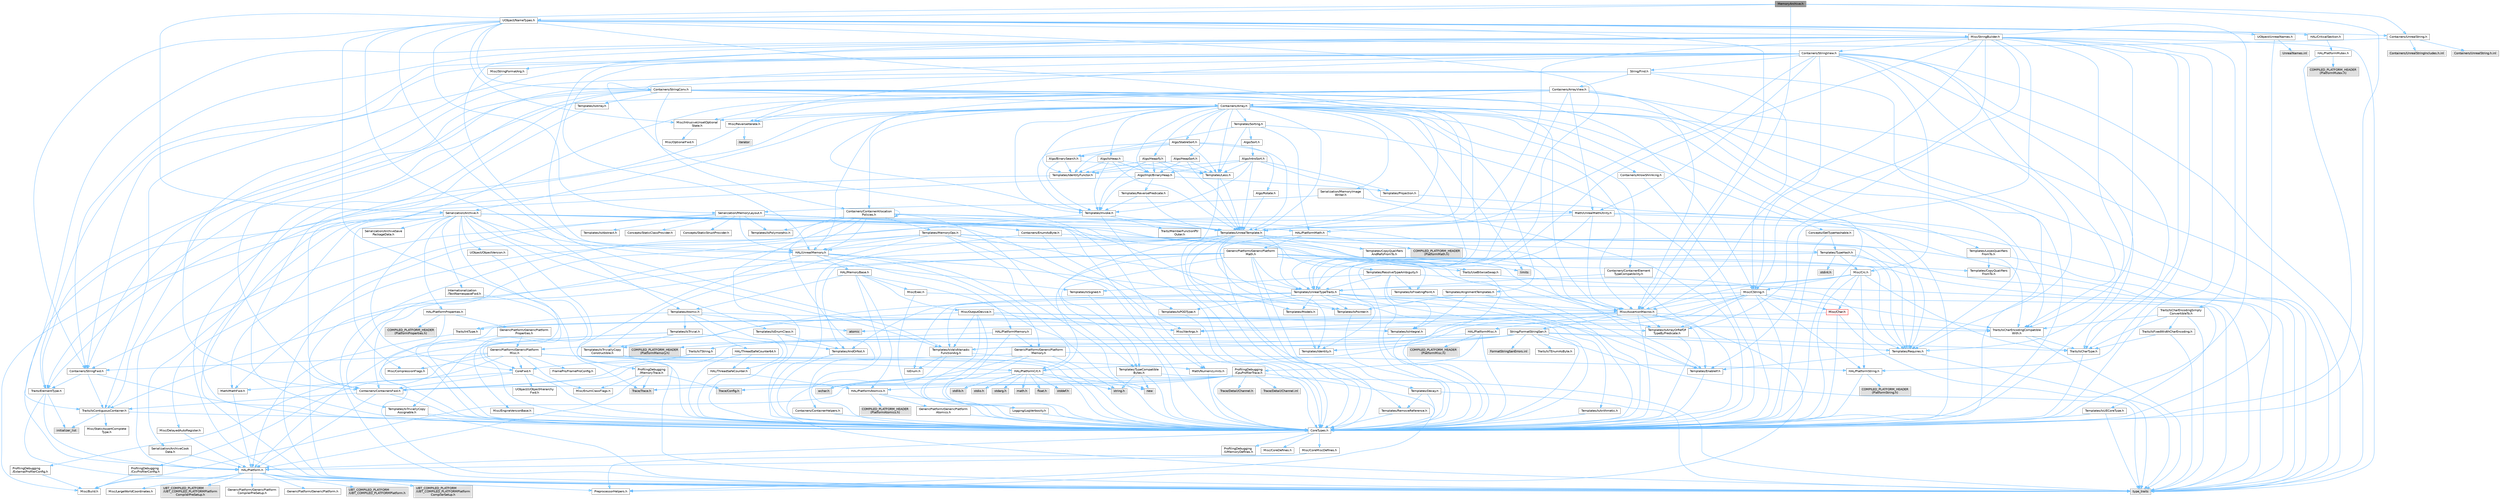 digraph "MemoryArchive.h"
{
 // INTERACTIVE_SVG=YES
 // LATEX_PDF_SIZE
  bgcolor="transparent";
  edge [fontname=Helvetica,fontsize=10,labelfontname=Helvetica,labelfontsize=10];
  node [fontname=Helvetica,fontsize=10,shape=box,height=0.2,width=0.4];
  Node1 [id="Node000001",label="MemoryArchive.h",height=0.2,width=0.4,color="gray40", fillcolor="grey60", style="filled", fontcolor="black",tooltip=" "];
  Node1 -> Node2 [id="edge1_Node000001_Node000002",color="steelblue1",style="solid",tooltip=" "];
  Node2 [id="Node000002",label="CoreTypes.h",height=0.2,width=0.4,color="grey40", fillcolor="white", style="filled",URL="$dc/dec/CoreTypes_8h.html",tooltip=" "];
  Node2 -> Node3 [id="edge2_Node000002_Node000003",color="steelblue1",style="solid",tooltip=" "];
  Node3 [id="Node000003",label="HAL/Platform.h",height=0.2,width=0.4,color="grey40", fillcolor="white", style="filled",URL="$d9/dd0/Platform_8h.html",tooltip=" "];
  Node3 -> Node4 [id="edge3_Node000003_Node000004",color="steelblue1",style="solid",tooltip=" "];
  Node4 [id="Node000004",label="Misc/Build.h",height=0.2,width=0.4,color="grey40", fillcolor="white", style="filled",URL="$d3/dbb/Build_8h.html",tooltip=" "];
  Node3 -> Node5 [id="edge4_Node000003_Node000005",color="steelblue1",style="solid",tooltip=" "];
  Node5 [id="Node000005",label="Misc/LargeWorldCoordinates.h",height=0.2,width=0.4,color="grey40", fillcolor="white", style="filled",URL="$d2/dcb/LargeWorldCoordinates_8h.html",tooltip=" "];
  Node3 -> Node6 [id="edge5_Node000003_Node000006",color="steelblue1",style="solid",tooltip=" "];
  Node6 [id="Node000006",label="type_traits",height=0.2,width=0.4,color="grey60", fillcolor="#E0E0E0", style="filled",tooltip=" "];
  Node3 -> Node7 [id="edge6_Node000003_Node000007",color="steelblue1",style="solid",tooltip=" "];
  Node7 [id="Node000007",label="PreprocessorHelpers.h",height=0.2,width=0.4,color="grey40", fillcolor="white", style="filled",URL="$db/ddb/PreprocessorHelpers_8h.html",tooltip=" "];
  Node3 -> Node8 [id="edge7_Node000003_Node000008",color="steelblue1",style="solid",tooltip=" "];
  Node8 [id="Node000008",label="UBT_COMPILED_PLATFORM\l/UBT_COMPILED_PLATFORMPlatform\lCompilerPreSetup.h",height=0.2,width=0.4,color="grey60", fillcolor="#E0E0E0", style="filled",tooltip=" "];
  Node3 -> Node9 [id="edge8_Node000003_Node000009",color="steelblue1",style="solid",tooltip=" "];
  Node9 [id="Node000009",label="GenericPlatform/GenericPlatform\lCompilerPreSetup.h",height=0.2,width=0.4,color="grey40", fillcolor="white", style="filled",URL="$d9/dc8/GenericPlatformCompilerPreSetup_8h.html",tooltip=" "];
  Node3 -> Node10 [id="edge9_Node000003_Node000010",color="steelblue1",style="solid",tooltip=" "];
  Node10 [id="Node000010",label="GenericPlatform/GenericPlatform.h",height=0.2,width=0.4,color="grey40", fillcolor="white", style="filled",URL="$d6/d84/GenericPlatform_8h.html",tooltip=" "];
  Node3 -> Node11 [id="edge10_Node000003_Node000011",color="steelblue1",style="solid",tooltip=" "];
  Node11 [id="Node000011",label="UBT_COMPILED_PLATFORM\l/UBT_COMPILED_PLATFORMPlatform.h",height=0.2,width=0.4,color="grey60", fillcolor="#E0E0E0", style="filled",tooltip=" "];
  Node3 -> Node12 [id="edge11_Node000003_Node000012",color="steelblue1",style="solid",tooltip=" "];
  Node12 [id="Node000012",label="UBT_COMPILED_PLATFORM\l/UBT_COMPILED_PLATFORMPlatform\lCompilerSetup.h",height=0.2,width=0.4,color="grey60", fillcolor="#E0E0E0", style="filled",tooltip=" "];
  Node2 -> Node13 [id="edge12_Node000002_Node000013",color="steelblue1",style="solid",tooltip=" "];
  Node13 [id="Node000013",label="ProfilingDebugging\l/UMemoryDefines.h",height=0.2,width=0.4,color="grey40", fillcolor="white", style="filled",URL="$d2/da2/UMemoryDefines_8h.html",tooltip=" "];
  Node2 -> Node14 [id="edge13_Node000002_Node000014",color="steelblue1",style="solid",tooltip=" "];
  Node14 [id="Node000014",label="Misc/CoreMiscDefines.h",height=0.2,width=0.4,color="grey40", fillcolor="white", style="filled",URL="$da/d38/CoreMiscDefines_8h.html",tooltip=" "];
  Node14 -> Node3 [id="edge14_Node000014_Node000003",color="steelblue1",style="solid",tooltip=" "];
  Node14 -> Node7 [id="edge15_Node000014_Node000007",color="steelblue1",style="solid",tooltip=" "];
  Node2 -> Node15 [id="edge16_Node000002_Node000015",color="steelblue1",style="solid",tooltip=" "];
  Node15 [id="Node000015",label="Misc/CoreDefines.h",height=0.2,width=0.4,color="grey40", fillcolor="white", style="filled",URL="$d3/dd2/CoreDefines_8h.html",tooltip=" "];
  Node1 -> Node16 [id="edge17_Node000001_Node000016",color="steelblue1",style="solid",tooltip=" "];
  Node16 [id="Node000016",label="Misc/AssertionMacros.h",height=0.2,width=0.4,color="grey40", fillcolor="white", style="filled",URL="$d0/dfa/AssertionMacros_8h.html",tooltip=" "];
  Node16 -> Node2 [id="edge18_Node000016_Node000002",color="steelblue1",style="solid",tooltip=" "];
  Node16 -> Node3 [id="edge19_Node000016_Node000003",color="steelblue1",style="solid",tooltip=" "];
  Node16 -> Node17 [id="edge20_Node000016_Node000017",color="steelblue1",style="solid",tooltip=" "];
  Node17 [id="Node000017",label="HAL/PlatformMisc.h",height=0.2,width=0.4,color="grey40", fillcolor="white", style="filled",URL="$d0/df5/PlatformMisc_8h.html",tooltip=" "];
  Node17 -> Node2 [id="edge21_Node000017_Node000002",color="steelblue1",style="solid",tooltip=" "];
  Node17 -> Node18 [id="edge22_Node000017_Node000018",color="steelblue1",style="solid",tooltip=" "];
  Node18 [id="Node000018",label="GenericPlatform/GenericPlatform\lMisc.h",height=0.2,width=0.4,color="grey40", fillcolor="white", style="filled",URL="$db/d9a/GenericPlatformMisc_8h.html",tooltip=" "];
  Node18 -> Node19 [id="edge23_Node000018_Node000019",color="steelblue1",style="solid",tooltip=" "];
  Node19 [id="Node000019",label="Containers/StringFwd.h",height=0.2,width=0.4,color="grey40", fillcolor="white", style="filled",URL="$df/d37/StringFwd_8h.html",tooltip=" "];
  Node19 -> Node2 [id="edge24_Node000019_Node000002",color="steelblue1",style="solid",tooltip=" "];
  Node19 -> Node20 [id="edge25_Node000019_Node000020",color="steelblue1",style="solid",tooltip=" "];
  Node20 [id="Node000020",label="Traits/ElementType.h",height=0.2,width=0.4,color="grey40", fillcolor="white", style="filled",URL="$d5/d4f/ElementType_8h.html",tooltip=" "];
  Node20 -> Node3 [id="edge26_Node000020_Node000003",color="steelblue1",style="solid",tooltip=" "];
  Node20 -> Node21 [id="edge27_Node000020_Node000021",color="steelblue1",style="solid",tooltip=" "];
  Node21 [id="Node000021",label="initializer_list",height=0.2,width=0.4,color="grey60", fillcolor="#E0E0E0", style="filled",tooltip=" "];
  Node20 -> Node6 [id="edge28_Node000020_Node000006",color="steelblue1",style="solid",tooltip=" "];
  Node19 -> Node22 [id="edge29_Node000019_Node000022",color="steelblue1",style="solid",tooltip=" "];
  Node22 [id="Node000022",label="Traits/IsContiguousContainer.h",height=0.2,width=0.4,color="grey40", fillcolor="white", style="filled",URL="$d5/d3c/IsContiguousContainer_8h.html",tooltip=" "];
  Node22 -> Node2 [id="edge30_Node000022_Node000002",color="steelblue1",style="solid",tooltip=" "];
  Node22 -> Node23 [id="edge31_Node000022_Node000023",color="steelblue1",style="solid",tooltip=" "];
  Node23 [id="Node000023",label="Misc/StaticAssertComplete\lType.h",height=0.2,width=0.4,color="grey40", fillcolor="white", style="filled",URL="$d5/d4e/StaticAssertCompleteType_8h.html",tooltip=" "];
  Node22 -> Node21 [id="edge32_Node000022_Node000021",color="steelblue1",style="solid",tooltip=" "];
  Node18 -> Node24 [id="edge33_Node000018_Node000024",color="steelblue1",style="solid",tooltip=" "];
  Node24 [id="Node000024",label="CoreFwd.h",height=0.2,width=0.4,color="grey40", fillcolor="white", style="filled",URL="$d1/d1e/CoreFwd_8h.html",tooltip=" "];
  Node24 -> Node2 [id="edge34_Node000024_Node000002",color="steelblue1",style="solid",tooltip=" "];
  Node24 -> Node25 [id="edge35_Node000024_Node000025",color="steelblue1",style="solid",tooltip=" "];
  Node25 [id="Node000025",label="Containers/ContainersFwd.h",height=0.2,width=0.4,color="grey40", fillcolor="white", style="filled",URL="$d4/d0a/ContainersFwd_8h.html",tooltip=" "];
  Node25 -> Node3 [id="edge36_Node000025_Node000003",color="steelblue1",style="solid",tooltip=" "];
  Node25 -> Node2 [id="edge37_Node000025_Node000002",color="steelblue1",style="solid",tooltip=" "];
  Node25 -> Node22 [id="edge38_Node000025_Node000022",color="steelblue1",style="solid",tooltip=" "];
  Node24 -> Node26 [id="edge39_Node000024_Node000026",color="steelblue1",style="solid",tooltip=" "];
  Node26 [id="Node000026",label="Math/MathFwd.h",height=0.2,width=0.4,color="grey40", fillcolor="white", style="filled",URL="$d2/d10/MathFwd_8h.html",tooltip=" "];
  Node26 -> Node3 [id="edge40_Node000026_Node000003",color="steelblue1",style="solid",tooltip=" "];
  Node24 -> Node27 [id="edge41_Node000024_Node000027",color="steelblue1",style="solid",tooltip=" "];
  Node27 [id="Node000027",label="UObject/UObjectHierarchy\lFwd.h",height=0.2,width=0.4,color="grey40", fillcolor="white", style="filled",URL="$d3/d13/UObjectHierarchyFwd_8h.html",tooltip=" "];
  Node18 -> Node2 [id="edge42_Node000018_Node000002",color="steelblue1",style="solid",tooltip=" "];
  Node18 -> Node28 [id="edge43_Node000018_Node000028",color="steelblue1",style="solid",tooltip=" "];
  Node28 [id="Node000028",label="FramePro/FrameProConfig.h",height=0.2,width=0.4,color="grey40", fillcolor="white", style="filled",URL="$d7/d90/FrameProConfig_8h.html",tooltip=" "];
  Node18 -> Node29 [id="edge44_Node000018_Node000029",color="steelblue1",style="solid",tooltip=" "];
  Node29 [id="Node000029",label="HAL/PlatformCrt.h",height=0.2,width=0.4,color="grey40", fillcolor="white", style="filled",URL="$d8/d75/PlatformCrt_8h.html",tooltip=" "];
  Node29 -> Node30 [id="edge45_Node000029_Node000030",color="steelblue1",style="solid",tooltip=" "];
  Node30 [id="Node000030",label="new",height=0.2,width=0.4,color="grey60", fillcolor="#E0E0E0", style="filled",tooltip=" "];
  Node29 -> Node31 [id="edge46_Node000029_Node000031",color="steelblue1",style="solid",tooltip=" "];
  Node31 [id="Node000031",label="wchar.h",height=0.2,width=0.4,color="grey60", fillcolor="#E0E0E0", style="filled",tooltip=" "];
  Node29 -> Node32 [id="edge47_Node000029_Node000032",color="steelblue1",style="solid",tooltip=" "];
  Node32 [id="Node000032",label="stddef.h",height=0.2,width=0.4,color="grey60", fillcolor="#E0E0E0", style="filled",tooltip=" "];
  Node29 -> Node33 [id="edge48_Node000029_Node000033",color="steelblue1",style="solid",tooltip=" "];
  Node33 [id="Node000033",label="stdlib.h",height=0.2,width=0.4,color="grey60", fillcolor="#E0E0E0", style="filled",tooltip=" "];
  Node29 -> Node34 [id="edge49_Node000029_Node000034",color="steelblue1",style="solid",tooltip=" "];
  Node34 [id="Node000034",label="stdio.h",height=0.2,width=0.4,color="grey60", fillcolor="#E0E0E0", style="filled",tooltip=" "];
  Node29 -> Node35 [id="edge50_Node000029_Node000035",color="steelblue1",style="solid",tooltip=" "];
  Node35 [id="Node000035",label="stdarg.h",height=0.2,width=0.4,color="grey60", fillcolor="#E0E0E0", style="filled",tooltip=" "];
  Node29 -> Node36 [id="edge51_Node000029_Node000036",color="steelblue1",style="solid",tooltip=" "];
  Node36 [id="Node000036",label="math.h",height=0.2,width=0.4,color="grey60", fillcolor="#E0E0E0", style="filled",tooltip=" "];
  Node29 -> Node37 [id="edge52_Node000029_Node000037",color="steelblue1",style="solid",tooltip=" "];
  Node37 [id="Node000037",label="float.h",height=0.2,width=0.4,color="grey60", fillcolor="#E0E0E0", style="filled",tooltip=" "];
  Node29 -> Node38 [id="edge53_Node000029_Node000038",color="steelblue1",style="solid",tooltip=" "];
  Node38 [id="Node000038",label="string.h",height=0.2,width=0.4,color="grey60", fillcolor="#E0E0E0", style="filled",tooltip=" "];
  Node18 -> Node39 [id="edge54_Node000018_Node000039",color="steelblue1",style="solid",tooltip=" "];
  Node39 [id="Node000039",label="Math/NumericLimits.h",height=0.2,width=0.4,color="grey40", fillcolor="white", style="filled",URL="$df/d1b/NumericLimits_8h.html",tooltip=" "];
  Node39 -> Node2 [id="edge55_Node000039_Node000002",color="steelblue1",style="solid",tooltip=" "];
  Node18 -> Node40 [id="edge56_Node000018_Node000040",color="steelblue1",style="solid",tooltip=" "];
  Node40 [id="Node000040",label="Misc/CompressionFlags.h",height=0.2,width=0.4,color="grey40", fillcolor="white", style="filled",URL="$d9/d76/CompressionFlags_8h.html",tooltip=" "];
  Node18 -> Node41 [id="edge57_Node000018_Node000041",color="steelblue1",style="solid",tooltip=" "];
  Node41 [id="Node000041",label="Misc/EnumClassFlags.h",height=0.2,width=0.4,color="grey40", fillcolor="white", style="filled",URL="$d8/de7/EnumClassFlags_8h.html",tooltip=" "];
  Node18 -> Node42 [id="edge58_Node000018_Node000042",color="steelblue1",style="solid",tooltip=" "];
  Node42 [id="Node000042",label="ProfilingDebugging\l/CsvProfilerConfig.h",height=0.2,width=0.4,color="grey40", fillcolor="white", style="filled",URL="$d3/d88/CsvProfilerConfig_8h.html",tooltip=" "];
  Node42 -> Node4 [id="edge59_Node000042_Node000004",color="steelblue1",style="solid",tooltip=" "];
  Node18 -> Node43 [id="edge60_Node000018_Node000043",color="steelblue1",style="solid",tooltip=" "];
  Node43 [id="Node000043",label="ProfilingDebugging\l/ExternalProfilerConfig.h",height=0.2,width=0.4,color="grey40", fillcolor="white", style="filled",URL="$d3/dbb/ExternalProfilerConfig_8h.html",tooltip=" "];
  Node43 -> Node4 [id="edge61_Node000043_Node000004",color="steelblue1",style="solid",tooltip=" "];
  Node17 -> Node44 [id="edge62_Node000017_Node000044",color="steelblue1",style="solid",tooltip=" "];
  Node44 [id="Node000044",label="COMPILED_PLATFORM_HEADER\l(PlatformMisc.h)",height=0.2,width=0.4,color="grey60", fillcolor="#E0E0E0", style="filled",tooltip=" "];
  Node17 -> Node45 [id="edge63_Node000017_Node000045",color="steelblue1",style="solid",tooltip=" "];
  Node45 [id="Node000045",label="ProfilingDebugging\l/CpuProfilerTrace.h",height=0.2,width=0.4,color="grey40", fillcolor="white", style="filled",URL="$da/dcb/CpuProfilerTrace_8h.html",tooltip=" "];
  Node45 -> Node2 [id="edge64_Node000045_Node000002",color="steelblue1",style="solid",tooltip=" "];
  Node45 -> Node25 [id="edge65_Node000045_Node000025",color="steelblue1",style="solid",tooltip=" "];
  Node45 -> Node46 [id="edge66_Node000045_Node000046",color="steelblue1",style="solid",tooltip=" "];
  Node46 [id="Node000046",label="HAL/PlatformAtomics.h",height=0.2,width=0.4,color="grey40", fillcolor="white", style="filled",URL="$d3/d36/PlatformAtomics_8h.html",tooltip=" "];
  Node46 -> Node2 [id="edge67_Node000046_Node000002",color="steelblue1",style="solid",tooltip=" "];
  Node46 -> Node47 [id="edge68_Node000046_Node000047",color="steelblue1",style="solid",tooltip=" "];
  Node47 [id="Node000047",label="GenericPlatform/GenericPlatform\lAtomics.h",height=0.2,width=0.4,color="grey40", fillcolor="white", style="filled",URL="$da/d72/GenericPlatformAtomics_8h.html",tooltip=" "];
  Node47 -> Node2 [id="edge69_Node000047_Node000002",color="steelblue1",style="solid",tooltip=" "];
  Node46 -> Node48 [id="edge70_Node000046_Node000048",color="steelblue1",style="solid",tooltip=" "];
  Node48 [id="Node000048",label="COMPILED_PLATFORM_HEADER\l(PlatformAtomics.h)",height=0.2,width=0.4,color="grey60", fillcolor="#E0E0E0", style="filled",tooltip=" "];
  Node45 -> Node7 [id="edge71_Node000045_Node000007",color="steelblue1",style="solid",tooltip=" "];
  Node45 -> Node4 [id="edge72_Node000045_Node000004",color="steelblue1",style="solid",tooltip=" "];
  Node45 -> Node49 [id="edge73_Node000045_Node000049",color="steelblue1",style="solid",tooltip=" "];
  Node49 [id="Node000049",label="Trace/Config.h",height=0.2,width=0.4,color="grey60", fillcolor="#E0E0E0", style="filled",tooltip=" "];
  Node45 -> Node50 [id="edge74_Node000045_Node000050",color="steelblue1",style="solid",tooltip=" "];
  Node50 [id="Node000050",label="Trace/Detail/Channel.h",height=0.2,width=0.4,color="grey60", fillcolor="#E0E0E0", style="filled",tooltip=" "];
  Node45 -> Node51 [id="edge75_Node000045_Node000051",color="steelblue1",style="solid",tooltip=" "];
  Node51 [id="Node000051",label="Trace/Detail/Channel.inl",height=0.2,width=0.4,color="grey60", fillcolor="#E0E0E0", style="filled",tooltip=" "];
  Node45 -> Node52 [id="edge76_Node000045_Node000052",color="steelblue1",style="solid",tooltip=" "];
  Node52 [id="Node000052",label="Trace/Trace.h",height=0.2,width=0.4,color="grey60", fillcolor="#E0E0E0", style="filled",tooltip=" "];
  Node16 -> Node7 [id="edge77_Node000016_Node000007",color="steelblue1",style="solid",tooltip=" "];
  Node16 -> Node53 [id="edge78_Node000016_Node000053",color="steelblue1",style="solid",tooltip=" "];
  Node53 [id="Node000053",label="Templates/EnableIf.h",height=0.2,width=0.4,color="grey40", fillcolor="white", style="filled",URL="$d7/d60/EnableIf_8h.html",tooltip=" "];
  Node53 -> Node2 [id="edge79_Node000053_Node000002",color="steelblue1",style="solid",tooltip=" "];
  Node16 -> Node54 [id="edge80_Node000016_Node000054",color="steelblue1",style="solid",tooltip=" "];
  Node54 [id="Node000054",label="Templates/IsArrayOrRefOf\lTypeByPredicate.h",height=0.2,width=0.4,color="grey40", fillcolor="white", style="filled",URL="$d6/da1/IsArrayOrRefOfTypeByPredicate_8h.html",tooltip=" "];
  Node54 -> Node2 [id="edge81_Node000054_Node000002",color="steelblue1",style="solid",tooltip=" "];
  Node16 -> Node55 [id="edge82_Node000016_Node000055",color="steelblue1",style="solid",tooltip=" "];
  Node55 [id="Node000055",label="Templates/IsValidVariadic\lFunctionArg.h",height=0.2,width=0.4,color="grey40", fillcolor="white", style="filled",URL="$d0/dc8/IsValidVariadicFunctionArg_8h.html",tooltip=" "];
  Node55 -> Node2 [id="edge83_Node000055_Node000002",color="steelblue1",style="solid",tooltip=" "];
  Node55 -> Node56 [id="edge84_Node000055_Node000056",color="steelblue1",style="solid",tooltip=" "];
  Node56 [id="Node000056",label="IsEnum.h",height=0.2,width=0.4,color="grey40", fillcolor="white", style="filled",URL="$d4/de5/IsEnum_8h.html",tooltip=" "];
  Node55 -> Node6 [id="edge85_Node000055_Node000006",color="steelblue1",style="solid",tooltip=" "];
  Node16 -> Node57 [id="edge86_Node000016_Node000057",color="steelblue1",style="solid",tooltip=" "];
  Node57 [id="Node000057",label="Traits/IsCharEncodingCompatible\lWith.h",height=0.2,width=0.4,color="grey40", fillcolor="white", style="filled",URL="$df/dd1/IsCharEncodingCompatibleWith_8h.html",tooltip=" "];
  Node57 -> Node6 [id="edge87_Node000057_Node000006",color="steelblue1",style="solid",tooltip=" "];
  Node57 -> Node58 [id="edge88_Node000057_Node000058",color="steelblue1",style="solid",tooltip=" "];
  Node58 [id="Node000058",label="Traits/IsCharType.h",height=0.2,width=0.4,color="grey40", fillcolor="white", style="filled",URL="$db/d51/IsCharType_8h.html",tooltip=" "];
  Node58 -> Node2 [id="edge89_Node000058_Node000002",color="steelblue1",style="solid",tooltip=" "];
  Node16 -> Node59 [id="edge90_Node000016_Node000059",color="steelblue1",style="solid",tooltip=" "];
  Node59 [id="Node000059",label="Misc/VarArgs.h",height=0.2,width=0.4,color="grey40", fillcolor="white", style="filled",URL="$d5/d6f/VarArgs_8h.html",tooltip=" "];
  Node59 -> Node2 [id="edge91_Node000059_Node000002",color="steelblue1",style="solid",tooltip=" "];
  Node16 -> Node60 [id="edge92_Node000016_Node000060",color="steelblue1",style="solid",tooltip=" "];
  Node60 [id="Node000060",label="String/FormatStringSan.h",height=0.2,width=0.4,color="grey40", fillcolor="white", style="filled",URL="$d3/d8b/FormatStringSan_8h.html",tooltip=" "];
  Node60 -> Node6 [id="edge93_Node000060_Node000006",color="steelblue1",style="solid",tooltip=" "];
  Node60 -> Node2 [id="edge94_Node000060_Node000002",color="steelblue1",style="solid",tooltip=" "];
  Node60 -> Node61 [id="edge95_Node000060_Node000061",color="steelblue1",style="solid",tooltip=" "];
  Node61 [id="Node000061",label="Templates/Requires.h",height=0.2,width=0.4,color="grey40", fillcolor="white", style="filled",URL="$dc/d96/Requires_8h.html",tooltip=" "];
  Node61 -> Node53 [id="edge96_Node000061_Node000053",color="steelblue1",style="solid",tooltip=" "];
  Node61 -> Node6 [id="edge97_Node000061_Node000006",color="steelblue1",style="solid",tooltip=" "];
  Node60 -> Node62 [id="edge98_Node000060_Node000062",color="steelblue1",style="solid",tooltip=" "];
  Node62 [id="Node000062",label="Templates/Identity.h",height=0.2,width=0.4,color="grey40", fillcolor="white", style="filled",URL="$d0/dd5/Identity_8h.html",tooltip=" "];
  Node60 -> Node55 [id="edge99_Node000060_Node000055",color="steelblue1",style="solid",tooltip=" "];
  Node60 -> Node58 [id="edge100_Node000060_Node000058",color="steelblue1",style="solid",tooltip=" "];
  Node60 -> Node63 [id="edge101_Node000060_Node000063",color="steelblue1",style="solid",tooltip=" "];
  Node63 [id="Node000063",label="Traits/IsTEnumAsByte.h",height=0.2,width=0.4,color="grey40", fillcolor="white", style="filled",URL="$d1/de6/IsTEnumAsByte_8h.html",tooltip=" "];
  Node60 -> Node64 [id="edge102_Node000060_Node000064",color="steelblue1",style="solid",tooltip=" "];
  Node64 [id="Node000064",label="Traits/IsTString.h",height=0.2,width=0.4,color="grey40", fillcolor="white", style="filled",URL="$d0/df8/IsTString_8h.html",tooltip=" "];
  Node64 -> Node25 [id="edge103_Node000064_Node000025",color="steelblue1",style="solid",tooltip=" "];
  Node60 -> Node25 [id="edge104_Node000060_Node000025",color="steelblue1",style="solid",tooltip=" "];
  Node60 -> Node65 [id="edge105_Node000060_Node000065",color="steelblue1",style="solid",tooltip=" "];
  Node65 [id="Node000065",label="FormatStringSanErrors.inl",height=0.2,width=0.4,color="grey60", fillcolor="#E0E0E0", style="filled",tooltip=" "];
  Node16 -> Node66 [id="edge106_Node000016_Node000066",color="steelblue1",style="solid",tooltip=" "];
  Node66 [id="Node000066",label="atomic",height=0.2,width=0.4,color="grey60", fillcolor="#E0E0E0", style="filled",tooltip=" "];
  Node1 -> Node67 [id="edge107_Node000001_Node000067",color="steelblue1",style="solid",tooltip=" "];
  Node67 [id="Node000067",label="Serialization/Archive.h",height=0.2,width=0.4,color="grey40", fillcolor="white", style="filled",URL="$d7/d3b/Archive_8h.html",tooltip=" "];
  Node67 -> Node24 [id="edge108_Node000067_Node000024",color="steelblue1",style="solid",tooltip=" "];
  Node67 -> Node2 [id="edge109_Node000067_Node000002",color="steelblue1",style="solid",tooltip=" "];
  Node67 -> Node68 [id="edge110_Node000067_Node000068",color="steelblue1",style="solid",tooltip=" "];
  Node68 [id="Node000068",label="HAL/PlatformProperties.h",height=0.2,width=0.4,color="grey40", fillcolor="white", style="filled",URL="$d9/db0/PlatformProperties_8h.html",tooltip=" "];
  Node68 -> Node2 [id="edge111_Node000068_Node000002",color="steelblue1",style="solid",tooltip=" "];
  Node68 -> Node69 [id="edge112_Node000068_Node000069",color="steelblue1",style="solid",tooltip=" "];
  Node69 [id="Node000069",label="GenericPlatform/GenericPlatform\lProperties.h",height=0.2,width=0.4,color="grey40", fillcolor="white", style="filled",URL="$d2/dcd/GenericPlatformProperties_8h.html",tooltip=" "];
  Node69 -> Node2 [id="edge113_Node000069_Node000002",color="steelblue1",style="solid",tooltip=" "];
  Node69 -> Node18 [id="edge114_Node000069_Node000018",color="steelblue1",style="solid",tooltip=" "];
  Node68 -> Node70 [id="edge115_Node000068_Node000070",color="steelblue1",style="solid",tooltip=" "];
  Node70 [id="Node000070",label="COMPILED_PLATFORM_HEADER\l(PlatformProperties.h)",height=0.2,width=0.4,color="grey60", fillcolor="#E0E0E0", style="filled",tooltip=" "];
  Node67 -> Node71 [id="edge116_Node000067_Node000071",color="steelblue1",style="solid",tooltip=" "];
  Node71 [id="Node000071",label="Internationalization\l/TextNamespaceFwd.h",height=0.2,width=0.4,color="grey40", fillcolor="white", style="filled",URL="$d8/d97/TextNamespaceFwd_8h.html",tooltip=" "];
  Node71 -> Node2 [id="edge117_Node000071_Node000002",color="steelblue1",style="solid",tooltip=" "];
  Node67 -> Node26 [id="edge118_Node000067_Node000026",color="steelblue1",style="solid",tooltip=" "];
  Node67 -> Node16 [id="edge119_Node000067_Node000016",color="steelblue1",style="solid",tooltip=" "];
  Node67 -> Node4 [id="edge120_Node000067_Node000004",color="steelblue1",style="solid",tooltip=" "];
  Node67 -> Node40 [id="edge121_Node000067_Node000040",color="steelblue1",style="solid",tooltip=" "];
  Node67 -> Node72 [id="edge122_Node000067_Node000072",color="steelblue1",style="solid",tooltip=" "];
  Node72 [id="Node000072",label="Misc/EngineVersionBase.h",height=0.2,width=0.4,color="grey40", fillcolor="white", style="filled",URL="$d5/d2b/EngineVersionBase_8h.html",tooltip=" "];
  Node72 -> Node2 [id="edge123_Node000072_Node000002",color="steelblue1",style="solid",tooltip=" "];
  Node67 -> Node59 [id="edge124_Node000067_Node000059",color="steelblue1",style="solid",tooltip=" "];
  Node67 -> Node73 [id="edge125_Node000067_Node000073",color="steelblue1",style="solid",tooltip=" "];
  Node73 [id="Node000073",label="Serialization/ArchiveCook\lData.h",height=0.2,width=0.4,color="grey40", fillcolor="white", style="filled",URL="$dc/db6/ArchiveCookData_8h.html",tooltip=" "];
  Node73 -> Node3 [id="edge126_Node000073_Node000003",color="steelblue1",style="solid",tooltip=" "];
  Node67 -> Node74 [id="edge127_Node000067_Node000074",color="steelblue1",style="solid",tooltip=" "];
  Node74 [id="Node000074",label="Serialization/ArchiveSave\lPackageData.h",height=0.2,width=0.4,color="grey40", fillcolor="white", style="filled",URL="$d1/d37/ArchiveSavePackageData_8h.html",tooltip=" "];
  Node67 -> Node53 [id="edge128_Node000067_Node000053",color="steelblue1",style="solid",tooltip=" "];
  Node67 -> Node54 [id="edge129_Node000067_Node000054",color="steelblue1",style="solid",tooltip=" "];
  Node67 -> Node75 [id="edge130_Node000067_Node000075",color="steelblue1",style="solid",tooltip=" "];
  Node75 [id="Node000075",label="Templates/IsEnumClass.h",height=0.2,width=0.4,color="grey40", fillcolor="white", style="filled",URL="$d7/d15/IsEnumClass_8h.html",tooltip=" "];
  Node75 -> Node2 [id="edge131_Node000075_Node000002",color="steelblue1",style="solid",tooltip=" "];
  Node75 -> Node76 [id="edge132_Node000075_Node000076",color="steelblue1",style="solid",tooltip=" "];
  Node76 [id="Node000076",label="Templates/AndOrNot.h",height=0.2,width=0.4,color="grey40", fillcolor="white", style="filled",URL="$db/d0a/AndOrNot_8h.html",tooltip=" "];
  Node76 -> Node2 [id="edge133_Node000076_Node000002",color="steelblue1",style="solid",tooltip=" "];
  Node67 -> Node77 [id="edge134_Node000067_Node000077",color="steelblue1",style="solid",tooltip=" "];
  Node77 [id="Node000077",label="Templates/IsSigned.h",height=0.2,width=0.4,color="grey40", fillcolor="white", style="filled",URL="$d8/dd8/IsSigned_8h.html",tooltip=" "];
  Node77 -> Node2 [id="edge135_Node000077_Node000002",color="steelblue1",style="solid",tooltip=" "];
  Node67 -> Node55 [id="edge136_Node000067_Node000055",color="steelblue1",style="solid",tooltip=" "];
  Node67 -> Node78 [id="edge137_Node000067_Node000078",color="steelblue1",style="solid",tooltip=" "];
  Node78 [id="Node000078",label="Templates/UnrealTemplate.h",height=0.2,width=0.4,color="grey40", fillcolor="white", style="filled",URL="$d4/d24/UnrealTemplate_8h.html",tooltip=" "];
  Node78 -> Node2 [id="edge138_Node000078_Node000002",color="steelblue1",style="solid",tooltip=" "];
  Node78 -> Node79 [id="edge139_Node000078_Node000079",color="steelblue1",style="solid",tooltip=" "];
  Node79 [id="Node000079",label="Templates/IsPointer.h",height=0.2,width=0.4,color="grey40", fillcolor="white", style="filled",URL="$d7/d05/IsPointer_8h.html",tooltip=" "];
  Node79 -> Node2 [id="edge140_Node000079_Node000002",color="steelblue1",style="solid",tooltip=" "];
  Node78 -> Node80 [id="edge141_Node000078_Node000080",color="steelblue1",style="solid",tooltip=" "];
  Node80 [id="Node000080",label="HAL/UnrealMemory.h",height=0.2,width=0.4,color="grey40", fillcolor="white", style="filled",URL="$d9/d96/UnrealMemory_8h.html",tooltip=" "];
  Node80 -> Node2 [id="edge142_Node000080_Node000002",color="steelblue1",style="solid",tooltip=" "];
  Node80 -> Node81 [id="edge143_Node000080_Node000081",color="steelblue1",style="solid",tooltip=" "];
  Node81 [id="Node000081",label="GenericPlatform/GenericPlatform\lMemory.h",height=0.2,width=0.4,color="grey40", fillcolor="white", style="filled",URL="$dd/d22/GenericPlatformMemory_8h.html",tooltip=" "];
  Node81 -> Node24 [id="edge144_Node000081_Node000024",color="steelblue1",style="solid",tooltip=" "];
  Node81 -> Node2 [id="edge145_Node000081_Node000002",color="steelblue1",style="solid",tooltip=" "];
  Node81 -> Node82 [id="edge146_Node000081_Node000082",color="steelblue1",style="solid",tooltip=" "];
  Node82 [id="Node000082",label="HAL/PlatformString.h",height=0.2,width=0.4,color="grey40", fillcolor="white", style="filled",URL="$db/db5/PlatformString_8h.html",tooltip=" "];
  Node82 -> Node2 [id="edge147_Node000082_Node000002",color="steelblue1",style="solid",tooltip=" "];
  Node82 -> Node83 [id="edge148_Node000082_Node000083",color="steelblue1",style="solid",tooltip=" "];
  Node83 [id="Node000083",label="COMPILED_PLATFORM_HEADER\l(PlatformString.h)",height=0.2,width=0.4,color="grey60", fillcolor="#E0E0E0", style="filled",tooltip=" "];
  Node81 -> Node38 [id="edge149_Node000081_Node000038",color="steelblue1",style="solid",tooltip=" "];
  Node81 -> Node31 [id="edge150_Node000081_Node000031",color="steelblue1",style="solid",tooltip=" "];
  Node80 -> Node84 [id="edge151_Node000080_Node000084",color="steelblue1",style="solid",tooltip=" "];
  Node84 [id="Node000084",label="HAL/MemoryBase.h",height=0.2,width=0.4,color="grey40", fillcolor="white", style="filled",URL="$d6/d9f/MemoryBase_8h.html",tooltip=" "];
  Node84 -> Node2 [id="edge152_Node000084_Node000002",color="steelblue1",style="solid",tooltip=" "];
  Node84 -> Node46 [id="edge153_Node000084_Node000046",color="steelblue1",style="solid",tooltip=" "];
  Node84 -> Node29 [id="edge154_Node000084_Node000029",color="steelblue1",style="solid",tooltip=" "];
  Node84 -> Node85 [id="edge155_Node000084_Node000085",color="steelblue1",style="solid",tooltip=" "];
  Node85 [id="Node000085",label="Misc/Exec.h",height=0.2,width=0.4,color="grey40", fillcolor="white", style="filled",URL="$de/ddb/Exec_8h.html",tooltip=" "];
  Node85 -> Node2 [id="edge156_Node000085_Node000002",color="steelblue1",style="solid",tooltip=" "];
  Node85 -> Node16 [id="edge157_Node000085_Node000016",color="steelblue1",style="solid",tooltip=" "];
  Node84 -> Node86 [id="edge158_Node000084_Node000086",color="steelblue1",style="solid",tooltip=" "];
  Node86 [id="Node000086",label="Misc/OutputDevice.h",height=0.2,width=0.4,color="grey40", fillcolor="white", style="filled",URL="$d7/d32/OutputDevice_8h.html",tooltip=" "];
  Node86 -> Node24 [id="edge159_Node000086_Node000024",color="steelblue1",style="solid",tooltip=" "];
  Node86 -> Node2 [id="edge160_Node000086_Node000002",color="steelblue1",style="solid",tooltip=" "];
  Node86 -> Node87 [id="edge161_Node000086_Node000087",color="steelblue1",style="solid",tooltip=" "];
  Node87 [id="Node000087",label="Logging/LogVerbosity.h",height=0.2,width=0.4,color="grey40", fillcolor="white", style="filled",URL="$d2/d8f/LogVerbosity_8h.html",tooltip=" "];
  Node87 -> Node2 [id="edge162_Node000087_Node000002",color="steelblue1",style="solid",tooltip=" "];
  Node86 -> Node59 [id="edge163_Node000086_Node000059",color="steelblue1",style="solid",tooltip=" "];
  Node86 -> Node54 [id="edge164_Node000086_Node000054",color="steelblue1",style="solid",tooltip=" "];
  Node86 -> Node55 [id="edge165_Node000086_Node000055",color="steelblue1",style="solid",tooltip=" "];
  Node86 -> Node57 [id="edge166_Node000086_Node000057",color="steelblue1",style="solid",tooltip=" "];
  Node84 -> Node88 [id="edge167_Node000084_Node000088",color="steelblue1",style="solid",tooltip=" "];
  Node88 [id="Node000088",label="Templates/Atomic.h",height=0.2,width=0.4,color="grey40", fillcolor="white", style="filled",URL="$d3/d91/Atomic_8h.html",tooltip=" "];
  Node88 -> Node89 [id="edge168_Node000088_Node000089",color="steelblue1",style="solid",tooltip=" "];
  Node89 [id="Node000089",label="HAL/ThreadSafeCounter.h",height=0.2,width=0.4,color="grey40", fillcolor="white", style="filled",URL="$dc/dc9/ThreadSafeCounter_8h.html",tooltip=" "];
  Node89 -> Node2 [id="edge169_Node000089_Node000002",color="steelblue1",style="solid",tooltip=" "];
  Node89 -> Node46 [id="edge170_Node000089_Node000046",color="steelblue1",style="solid",tooltip=" "];
  Node88 -> Node90 [id="edge171_Node000088_Node000090",color="steelblue1",style="solid",tooltip=" "];
  Node90 [id="Node000090",label="HAL/ThreadSafeCounter64.h",height=0.2,width=0.4,color="grey40", fillcolor="white", style="filled",URL="$d0/d12/ThreadSafeCounter64_8h.html",tooltip=" "];
  Node90 -> Node2 [id="edge172_Node000090_Node000002",color="steelblue1",style="solid",tooltip=" "];
  Node90 -> Node89 [id="edge173_Node000090_Node000089",color="steelblue1",style="solid",tooltip=" "];
  Node88 -> Node91 [id="edge174_Node000088_Node000091",color="steelblue1",style="solid",tooltip=" "];
  Node91 [id="Node000091",label="Templates/IsIntegral.h",height=0.2,width=0.4,color="grey40", fillcolor="white", style="filled",URL="$da/d64/IsIntegral_8h.html",tooltip=" "];
  Node91 -> Node2 [id="edge175_Node000091_Node000002",color="steelblue1",style="solid",tooltip=" "];
  Node88 -> Node92 [id="edge176_Node000088_Node000092",color="steelblue1",style="solid",tooltip=" "];
  Node92 [id="Node000092",label="Templates/IsTrivial.h",height=0.2,width=0.4,color="grey40", fillcolor="white", style="filled",URL="$da/d4c/IsTrivial_8h.html",tooltip=" "];
  Node92 -> Node76 [id="edge177_Node000092_Node000076",color="steelblue1",style="solid",tooltip=" "];
  Node92 -> Node93 [id="edge178_Node000092_Node000093",color="steelblue1",style="solid",tooltip=" "];
  Node93 [id="Node000093",label="Templates/IsTriviallyCopy\lConstructible.h",height=0.2,width=0.4,color="grey40", fillcolor="white", style="filled",URL="$d3/d78/IsTriviallyCopyConstructible_8h.html",tooltip=" "];
  Node93 -> Node2 [id="edge179_Node000093_Node000002",color="steelblue1",style="solid",tooltip=" "];
  Node93 -> Node6 [id="edge180_Node000093_Node000006",color="steelblue1",style="solid",tooltip=" "];
  Node92 -> Node94 [id="edge181_Node000092_Node000094",color="steelblue1",style="solid",tooltip=" "];
  Node94 [id="Node000094",label="Templates/IsTriviallyCopy\lAssignable.h",height=0.2,width=0.4,color="grey40", fillcolor="white", style="filled",URL="$d2/df2/IsTriviallyCopyAssignable_8h.html",tooltip=" "];
  Node94 -> Node2 [id="edge182_Node000094_Node000002",color="steelblue1",style="solid",tooltip=" "];
  Node94 -> Node6 [id="edge183_Node000094_Node000006",color="steelblue1",style="solid",tooltip=" "];
  Node92 -> Node6 [id="edge184_Node000092_Node000006",color="steelblue1",style="solid",tooltip=" "];
  Node88 -> Node95 [id="edge185_Node000088_Node000095",color="steelblue1",style="solid",tooltip=" "];
  Node95 [id="Node000095",label="Traits/IntType.h",height=0.2,width=0.4,color="grey40", fillcolor="white", style="filled",URL="$d7/deb/IntType_8h.html",tooltip=" "];
  Node95 -> Node3 [id="edge186_Node000095_Node000003",color="steelblue1",style="solid",tooltip=" "];
  Node88 -> Node66 [id="edge187_Node000088_Node000066",color="steelblue1",style="solid",tooltip=" "];
  Node80 -> Node96 [id="edge188_Node000080_Node000096",color="steelblue1",style="solid",tooltip=" "];
  Node96 [id="Node000096",label="HAL/PlatformMemory.h",height=0.2,width=0.4,color="grey40", fillcolor="white", style="filled",URL="$de/d68/PlatformMemory_8h.html",tooltip=" "];
  Node96 -> Node2 [id="edge189_Node000096_Node000002",color="steelblue1",style="solid",tooltip=" "];
  Node96 -> Node81 [id="edge190_Node000096_Node000081",color="steelblue1",style="solid",tooltip=" "];
  Node96 -> Node97 [id="edge191_Node000096_Node000097",color="steelblue1",style="solid",tooltip=" "];
  Node97 [id="Node000097",label="COMPILED_PLATFORM_HEADER\l(PlatformMemory.h)",height=0.2,width=0.4,color="grey60", fillcolor="#E0E0E0", style="filled",tooltip=" "];
  Node80 -> Node98 [id="edge192_Node000080_Node000098",color="steelblue1",style="solid",tooltip=" "];
  Node98 [id="Node000098",label="ProfilingDebugging\l/MemoryTrace.h",height=0.2,width=0.4,color="grey40", fillcolor="white", style="filled",URL="$da/dd7/MemoryTrace_8h.html",tooltip=" "];
  Node98 -> Node3 [id="edge193_Node000098_Node000003",color="steelblue1",style="solid",tooltip=" "];
  Node98 -> Node41 [id="edge194_Node000098_Node000041",color="steelblue1",style="solid",tooltip=" "];
  Node98 -> Node49 [id="edge195_Node000098_Node000049",color="steelblue1",style="solid",tooltip=" "];
  Node98 -> Node52 [id="edge196_Node000098_Node000052",color="steelblue1",style="solid",tooltip=" "];
  Node80 -> Node79 [id="edge197_Node000080_Node000079",color="steelblue1",style="solid",tooltip=" "];
  Node78 -> Node99 [id="edge198_Node000078_Node000099",color="steelblue1",style="solid",tooltip=" "];
  Node99 [id="Node000099",label="Templates/CopyQualifiers\lAndRefsFromTo.h",height=0.2,width=0.4,color="grey40", fillcolor="white", style="filled",URL="$d3/db3/CopyQualifiersAndRefsFromTo_8h.html",tooltip=" "];
  Node99 -> Node100 [id="edge199_Node000099_Node000100",color="steelblue1",style="solid",tooltip=" "];
  Node100 [id="Node000100",label="Templates/CopyQualifiers\lFromTo.h",height=0.2,width=0.4,color="grey40", fillcolor="white", style="filled",URL="$d5/db4/CopyQualifiersFromTo_8h.html",tooltip=" "];
  Node78 -> Node101 [id="edge200_Node000078_Node000101",color="steelblue1",style="solid",tooltip=" "];
  Node101 [id="Node000101",label="Templates/UnrealTypeTraits.h",height=0.2,width=0.4,color="grey40", fillcolor="white", style="filled",URL="$d2/d2d/UnrealTypeTraits_8h.html",tooltip=" "];
  Node101 -> Node2 [id="edge201_Node000101_Node000002",color="steelblue1",style="solid",tooltip=" "];
  Node101 -> Node79 [id="edge202_Node000101_Node000079",color="steelblue1",style="solid",tooltip=" "];
  Node101 -> Node16 [id="edge203_Node000101_Node000016",color="steelblue1",style="solid",tooltip=" "];
  Node101 -> Node76 [id="edge204_Node000101_Node000076",color="steelblue1",style="solid",tooltip=" "];
  Node101 -> Node53 [id="edge205_Node000101_Node000053",color="steelblue1",style="solid",tooltip=" "];
  Node101 -> Node102 [id="edge206_Node000101_Node000102",color="steelblue1",style="solid",tooltip=" "];
  Node102 [id="Node000102",label="Templates/IsArithmetic.h",height=0.2,width=0.4,color="grey40", fillcolor="white", style="filled",URL="$d2/d5d/IsArithmetic_8h.html",tooltip=" "];
  Node102 -> Node2 [id="edge207_Node000102_Node000002",color="steelblue1",style="solid",tooltip=" "];
  Node101 -> Node56 [id="edge208_Node000101_Node000056",color="steelblue1",style="solid",tooltip=" "];
  Node101 -> Node103 [id="edge209_Node000101_Node000103",color="steelblue1",style="solid",tooltip=" "];
  Node103 [id="Node000103",label="Templates/Models.h",height=0.2,width=0.4,color="grey40", fillcolor="white", style="filled",URL="$d3/d0c/Models_8h.html",tooltip=" "];
  Node103 -> Node62 [id="edge210_Node000103_Node000062",color="steelblue1",style="solid",tooltip=" "];
  Node101 -> Node104 [id="edge211_Node000101_Node000104",color="steelblue1",style="solid",tooltip=" "];
  Node104 [id="Node000104",label="Templates/IsPODType.h",height=0.2,width=0.4,color="grey40", fillcolor="white", style="filled",URL="$d7/db1/IsPODType_8h.html",tooltip=" "];
  Node104 -> Node2 [id="edge212_Node000104_Node000002",color="steelblue1",style="solid",tooltip=" "];
  Node101 -> Node105 [id="edge213_Node000101_Node000105",color="steelblue1",style="solid",tooltip=" "];
  Node105 [id="Node000105",label="Templates/IsUECoreType.h",height=0.2,width=0.4,color="grey40", fillcolor="white", style="filled",URL="$d1/db8/IsUECoreType_8h.html",tooltip=" "];
  Node105 -> Node2 [id="edge214_Node000105_Node000002",color="steelblue1",style="solid",tooltip=" "];
  Node105 -> Node6 [id="edge215_Node000105_Node000006",color="steelblue1",style="solid",tooltip=" "];
  Node101 -> Node93 [id="edge216_Node000101_Node000093",color="steelblue1",style="solid",tooltip=" "];
  Node78 -> Node106 [id="edge217_Node000078_Node000106",color="steelblue1",style="solid",tooltip=" "];
  Node106 [id="Node000106",label="Templates/RemoveReference.h",height=0.2,width=0.4,color="grey40", fillcolor="white", style="filled",URL="$da/dbe/RemoveReference_8h.html",tooltip=" "];
  Node106 -> Node2 [id="edge218_Node000106_Node000002",color="steelblue1",style="solid",tooltip=" "];
  Node78 -> Node61 [id="edge219_Node000078_Node000061",color="steelblue1",style="solid",tooltip=" "];
  Node78 -> Node107 [id="edge220_Node000078_Node000107",color="steelblue1",style="solid",tooltip=" "];
  Node107 [id="Node000107",label="Templates/TypeCompatible\lBytes.h",height=0.2,width=0.4,color="grey40", fillcolor="white", style="filled",URL="$df/d0a/TypeCompatibleBytes_8h.html",tooltip=" "];
  Node107 -> Node2 [id="edge221_Node000107_Node000002",color="steelblue1",style="solid",tooltip=" "];
  Node107 -> Node38 [id="edge222_Node000107_Node000038",color="steelblue1",style="solid",tooltip=" "];
  Node107 -> Node30 [id="edge223_Node000107_Node000030",color="steelblue1",style="solid",tooltip=" "];
  Node107 -> Node6 [id="edge224_Node000107_Node000006",color="steelblue1",style="solid",tooltip=" "];
  Node78 -> Node62 [id="edge225_Node000078_Node000062",color="steelblue1",style="solid",tooltip=" "];
  Node78 -> Node22 [id="edge226_Node000078_Node000022",color="steelblue1",style="solid",tooltip=" "];
  Node78 -> Node108 [id="edge227_Node000078_Node000108",color="steelblue1",style="solid",tooltip=" "];
  Node108 [id="Node000108",label="Traits/UseBitwiseSwap.h",height=0.2,width=0.4,color="grey40", fillcolor="white", style="filled",URL="$db/df3/UseBitwiseSwap_8h.html",tooltip=" "];
  Node108 -> Node2 [id="edge228_Node000108_Node000002",color="steelblue1",style="solid",tooltip=" "];
  Node108 -> Node6 [id="edge229_Node000108_Node000006",color="steelblue1",style="solid",tooltip=" "];
  Node78 -> Node6 [id="edge230_Node000078_Node000006",color="steelblue1",style="solid",tooltip=" "];
  Node67 -> Node57 [id="edge231_Node000067_Node000057",color="steelblue1",style="solid",tooltip=" "];
  Node67 -> Node109 [id="edge232_Node000067_Node000109",color="steelblue1",style="solid",tooltip=" "];
  Node109 [id="Node000109",label="UObject/ObjectVersion.h",height=0.2,width=0.4,color="grey40", fillcolor="white", style="filled",URL="$da/d63/ObjectVersion_8h.html",tooltip=" "];
  Node109 -> Node2 [id="edge233_Node000109_Node000002",color="steelblue1",style="solid",tooltip=" "];
  Node1 -> Node110 [id="edge234_Node000001_Node000110",color="steelblue1",style="solid",tooltip=" "];
  Node110 [id="Node000110",label="Containers/UnrealString.h",height=0.2,width=0.4,color="grey40", fillcolor="white", style="filled",URL="$d5/dba/UnrealString_8h.html",tooltip=" "];
  Node110 -> Node111 [id="edge235_Node000110_Node000111",color="steelblue1",style="solid",tooltip=" "];
  Node111 [id="Node000111",label="Containers/UnrealStringIncludes.h.inl",height=0.2,width=0.4,color="grey60", fillcolor="#E0E0E0", style="filled",tooltip=" "];
  Node110 -> Node112 [id="edge236_Node000110_Node000112",color="steelblue1",style="solid",tooltip=" "];
  Node112 [id="Node000112",label="Containers/UnrealString.h.inl",height=0.2,width=0.4,color="grey60", fillcolor="#E0E0E0", style="filled",tooltip=" "];
  Node110 -> Node113 [id="edge237_Node000110_Node000113",color="steelblue1",style="solid",tooltip=" "];
  Node113 [id="Node000113",label="Misc/StringFormatArg.h",height=0.2,width=0.4,color="grey40", fillcolor="white", style="filled",URL="$d2/d16/StringFormatArg_8h.html",tooltip=" "];
  Node113 -> Node25 [id="edge238_Node000113_Node000025",color="steelblue1",style="solid",tooltip=" "];
  Node1 -> Node114 [id="edge239_Node000001_Node000114",color="steelblue1",style="solid",tooltip=" "];
  Node114 [id="Node000114",label="UObject/NameTypes.h",height=0.2,width=0.4,color="grey40", fillcolor="white", style="filled",URL="$d6/d35/NameTypes_8h.html",tooltip=" "];
  Node114 -> Node2 [id="edge240_Node000114_Node000002",color="steelblue1",style="solid",tooltip=" "];
  Node114 -> Node16 [id="edge241_Node000114_Node000016",color="steelblue1",style="solid",tooltip=" "];
  Node114 -> Node80 [id="edge242_Node000114_Node000080",color="steelblue1",style="solid",tooltip=" "];
  Node114 -> Node101 [id="edge243_Node000114_Node000101",color="steelblue1",style="solid",tooltip=" "];
  Node114 -> Node78 [id="edge244_Node000114_Node000078",color="steelblue1",style="solid",tooltip=" "];
  Node114 -> Node110 [id="edge245_Node000114_Node000110",color="steelblue1",style="solid",tooltip=" "];
  Node114 -> Node115 [id="edge246_Node000114_Node000115",color="steelblue1",style="solid",tooltip=" "];
  Node115 [id="Node000115",label="HAL/CriticalSection.h",height=0.2,width=0.4,color="grey40", fillcolor="white", style="filled",URL="$d6/d90/CriticalSection_8h.html",tooltip=" "];
  Node115 -> Node116 [id="edge247_Node000115_Node000116",color="steelblue1",style="solid",tooltip=" "];
  Node116 [id="Node000116",label="HAL/PlatformMutex.h",height=0.2,width=0.4,color="grey40", fillcolor="white", style="filled",URL="$d9/d0b/PlatformMutex_8h.html",tooltip=" "];
  Node116 -> Node2 [id="edge248_Node000116_Node000002",color="steelblue1",style="solid",tooltip=" "];
  Node116 -> Node117 [id="edge249_Node000116_Node000117",color="steelblue1",style="solid",tooltip=" "];
  Node117 [id="Node000117",label="COMPILED_PLATFORM_HEADER\l(PlatformMutex.h)",height=0.2,width=0.4,color="grey60", fillcolor="#E0E0E0", style="filled",tooltip=" "];
  Node114 -> Node118 [id="edge250_Node000114_Node000118",color="steelblue1",style="solid",tooltip=" "];
  Node118 [id="Node000118",label="Containers/StringConv.h",height=0.2,width=0.4,color="grey40", fillcolor="white", style="filled",URL="$d3/ddf/StringConv_8h.html",tooltip=" "];
  Node118 -> Node2 [id="edge251_Node000118_Node000002",color="steelblue1",style="solid",tooltip=" "];
  Node118 -> Node16 [id="edge252_Node000118_Node000016",color="steelblue1",style="solid",tooltip=" "];
  Node118 -> Node119 [id="edge253_Node000118_Node000119",color="steelblue1",style="solid",tooltip=" "];
  Node119 [id="Node000119",label="Containers/ContainerAllocation\lPolicies.h",height=0.2,width=0.4,color="grey40", fillcolor="white", style="filled",URL="$d7/dff/ContainerAllocationPolicies_8h.html",tooltip=" "];
  Node119 -> Node2 [id="edge254_Node000119_Node000002",color="steelblue1",style="solid",tooltip=" "];
  Node119 -> Node120 [id="edge255_Node000119_Node000120",color="steelblue1",style="solid",tooltip=" "];
  Node120 [id="Node000120",label="Containers/ContainerHelpers.h",height=0.2,width=0.4,color="grey40", fillcolor="white", style="filled",URL="$d7/d33/ContainerHelpers_8h.html",tooltip=" "];
  Node120 -> Node2 [id="edge256_Node000120_Node000002",color="steelblue1",style="solid",tooltip=" "];
  Node119 -> Node119 [id="edge257_Node000119_Node000119",color="steelblue1",style="solid",tooltip=" "];
  Node119 -> Node121 [id="edge258_Node000119_Node000121",color="steelblue1",style="solid",tooltip=" "];
  Node121 [id="Node000121",label="HAL/PlatformMath.h",height=0.2,width=0.4,color="grey40", fillcolor="white", style="filled",URL="$dc/d53/PlatformMath_8h.html",tooltip=" "];
  Node121 -> Node2 [id="edge259_Node000121_Node000002",color="steelblue1",style="solid",tooltip=" "];
  Node121 -> Node122 [id="edge260_Node000121_Node000122",color="steelblue1",style="solid",tooltip=" "];
  Node122 [id="Node000122",label="GenericPlatform/GenericPlatform\lMath.h",height=0.2,width=0.4,color="grey40", fillcolor="white", style="filled",URL="$d5/d79/GenericPlatformMath_8h.html",tooltip=" "];
  Node122 -> Node2 [id="edge261_Node000122_Node000002",color="steelblue1",style="solid",tooltip=" "];
  Node122 -> Node25 [id="edge262_Node000122_Node000025",color="steelblue1",style="solid",tooltip=" "];
  Node122 -> Node29 [id="edge263_Node000122_Node000029",color="steelblue1",style="solid",tooltip=" "];
  Node122 -> Node76 [id="edge264_Node000122_Node000076",color="steelblue1",style="solid",tooltip=" "];
  Node122 -> Node123 [id="edge265_Node000122_Node000123",color="steelblue1",style="solid",tooltip=" "];
  Node123 [id="Node000123",label="Templates/Decay.h",height=0.2,width=0.4,color="grey40", fillcolor="white", style="filled",URL="$dd/d0f/Decay_8h.html",tooltip=" "];
  Node123 -> Node2 [id="edge266_Node000123_Node000002",color="steelblue1",style="solid",tooltip=" "];
  Node123 -> Node106 [id="edge267_Node000123_Node000106",color="steelblue1",style="solid",tooltip=" "];
  Node123 -> Node6 [id="edge268_Node000123_Node000006",color="steelblue1",style="solid",tooltip=" "];
  Node122 -> Node124 [id="edge269_Node000122_Node000124",color="steelblue1",style="solid",tooltip=" "];
  Node124 [id="Node000124",label="Templates/IsFloatingPoint.h",height=0.2,width=0.4,color="grey40", fillcolor="white", style="filled",URL="$d3/d11/IsFloatingPoint_8h.html",tooltip=" "];
  Node124 -> Node2 [id="edge270_Node000124_Node000002",color="steelblue1",style="solid",tooltip=" "];
  Node122 -> Node101 [id="edge271_Node000122_Node000101",color="steelblue1",style="solid",tooltip=" "];
  Node122 -> Node61 [id="edge272_Node000122_Node000061",color="steelblue1",style="solid",tooltip=" "];
  Node122 -> Node125 [id="edge273_Node000122_Node000125",color="steelblue1",style="solid",tooltip=" "];
  Node125 [id="Node000125",label="Templates/ResolveTypeAmbiguity.h",height=0.2,width=0.4,color="grey40", fillcolor="white", style="filled",URL="$df/d1f/ResolveTypeAmbiguity_8h.html",tooltip=" "];
  Node125 -> Node2 [id="edge274_Node000125_Node000002",color="steelblue1",style="solid",tooltip=" "];
  Node125 -> Node124 [id="edge275_Node000125_Node000124",color="steelblue1",style="solid",tooltip=" "];
  Node125 -> Node101 [id="edge276_Node000125_Node000101",color="steelblue1",style="solid",tooltip=" "];
  Node125 -> Node77 [id="edge277_Node000125_Node000077",color="steelblue1",style="solid",tooltip=" "];
  Node125 -> Node91 [id="edge278_Node000125_Node000091",color="steelblue1",style="solid",tooltip=" "];
  Node125 -> Node61 [id="edge279_Node000125_Node000061",color="steelblue1",style="solid",tooltip=" "];
  Node122 -> Node107 [id="edge280_Node000122_Node000107",color="steelblue1",style="solid",tooltip=" "];
  Node122 -> Node126 [id="edge281_Node000122_Node000126",color="steelblue1",style="solid",tooltip=" "];
  Node126 [id="Node000126",label="limits",height=0.2,width=0.4,color="grey60", fillcolor="#E0E0E0", style="filled",tooltip=" "];
  Node122 -> Node6 [id="edge282_Node000122_Node000006",color="steelblue1",style="solid",tooltip=" "];
  Node121 -> Node127 [id="edge283_Node000121_Node000127",color="steelblue1",style="solid",tooltip=" "];
  Node127 [id="Node000127",label="COMPILED_PLATFORM_HEADER\l(PlatformMath.h)",height=0.2,width=0.4,color="grey60", fillcolor="#E0E0E0", style="filled",tooltip=" "];
  Node119 -> Node80 [id="edge284_Node000119_Node000080",color="steelblue1",style="solid",tooltip=" "];
  Node119 -> Node39 [id="edge285_Node000119_Node000039",color="steelblue1",style="solid",tooltip=" "];
  Node119 -> Node16 [id="edge286_Node000119_Node000016",color="steelblue1",style="solid",tooltip=" "];
  Node119 -> Node128 [id="edge287_Node000119_Node000128",color="steelblue1",style="solid",tooltip=" "];
  Node128 [id="Node000128",label="Templates/IsPolymorphic.h",height=0.2,width=0.4,color="grey40", fillcolor="white", style="filled",URL="$dc/d20/IsPolymorphic_8h.html",tooltip=" "];
  Node119 -> Node129 [id="edge288_Node000119_Node000129",color="steelblue1",style="solid",tooltip=" "];
  Node129 [id="Node000129",label="Templates/MemoryOps.h",height=0.2,width=0.4,color="grey40", fillcolor="white", style="filled",URL="$db/dea/MemoryOps_8h.html",tooltip=" "];
  Node129 -> Node2 [id="edge289_Node000129_Node000002",color="steelblue1",style="solid",tooltip=" "];
  Node129 -> Node80 [id="edge290_Node000129_Node000080",color="steelblue1",style="solid",tooltip=" "];
  Node129 -> Node94 [id="edge291_Node000129_Node000094",color="steelblue1",style="solid",tooltip=" "];
  Node129 -> Node93 [id="edge292_Node000129_Node000093",color="steelblue1",style="solid",tooltip=" "];
  Node129 -> Node61 [id="edge293_Node000129_Node000061",color="steelblue1",style="solid",tooltip=" "];
  Node129 -> Node101 [id="edge294_Node000129_Node000101",color="steelblue1",style="solid",tooltip=" "];
  Node129 -> Node108 [id="edge295_Node000129_Node000108",color="steelblue1",style="solid",tooltip=" "];
  Node129 -> Node30 [id="edge296_Node000129_Node000030",color="steelblue1",style="solid",tooltip=" "];
  Node129 -> Node6 [id="edge297_Node000129_Node000006",color="steelblue1",style="solid",tooltip=" "];
  Node119 -> Node107 [id="edge298_Node000119_Node000107",color="steelblue1",style="solid",tooltip=" "];
  Node119 -> Node6 [id="edge299_Node000119_Node000006",color="steelblue1",style="solid",tooltip=" "];
  Node118 -> Node130 [id="edge300_Node000118_Node000130",color="steelblue1",style="solid",tooltip=" "];
  Node130 [id="Node000130",label="Containers/Array.h",height=0.2,width=0.4,color="grey40", fillcolor="white", style="filled",URL="$df/dd0/Array_8h.html",tooltip=" "];
  Node130 -> Node2 [id="edge301_Node000130_Node000002",color="steelblue1",style="solid",tooltip=" "];
  Node130 -> Node16 [id="edge302_Node000130_Node000016",color="steelblue1",style="solid",tooltip=" "];
  Node130 -> Node131 [id="edge303_Node000130_Node000131",color="steelblue1",style="solid",tooltip=" "];
  Node131 [id="Node000131",label="Misc/IntrusiveUnsetOptional\lState.h",height=0.2,width=0.4,color="grey40", fillcolor="white", style="filled",URL="$d2/d0a/IntrusiveUnsetOptionalState_8h.html",tooltip=" "];
  Node131 -> Node132 [id="edge304_Node000131_Node000132",color="steelblue1",style="solid",tooltip=" "];
  Node132 [id="Node000132",label="Misc/OptionalFwd.h",height=0.2,width=0.4,color="grey40", fillcolor="white", style="filled",URL="$dc/d50/OptionalFwd_8h.html",tooltip=" "];
  Node130 -> Node133 [id="edge305_Node000130_Node000133",color="steelblue1",style="solid",tooltip=" "];
  Node133 [id="Node000133",label="Misc/ReverseIterate.h",height=0.2,width=0.4,color="grey40", fillcolor="white", style="filled",URL="$db/de3/ReverseIterate_8h.html",tooltip=" "];
  Node133 -> Node3 [id="edge306_Node000133_Node000003",color="steelblue1",style="solid",tooltip=" "];
  Node133 -> Node134 [id="edge307_Node000133_Node000134",color="steelblue1",style="solid",tooltip=" "];
  Node134 [id="Node000134",label="iterator",height=0.2,width=0.4,color="grey60", fillcolor="#E0E0E0", style="filled",tooltip=" "];
  Node130 -> Node80 [id="edge308_Node000130_Node000080",color="steelblue1",style="solid",tooltip=" "];
  Node130 -> Node101 [id="edge309_Node000130_Node000101",color="steelblue1",style="solid",tooltip=" "];
  Node130 -> Node78 [id="edge310_Node000130_Node000078",color="steelblue1",style="solid",tooltip=" "];
  Node130 -> Node135 [id="edge311_Node000130_Node000135",color="steelblue1",style="solid",tooltip=" "];
  Node135 [id="Node000135",label="Containers/AllowShrinking.h",height=0.2,width=0.4,color="grey40", fillcolor="white", style="filled",URL="$d7/d1a/AllowShrinking_8h.html",tooltip=" "];
  Node135 -> Node2 [id="edge312_Node000135_Node000002",color="steelblue1",style="solid",tooltip=" "];
  Node130 -> Node119 [id="edge313_Node000130_Node000119",color="steelblue1",style="solid",tooltip=" "];
  Node130 -> Node136 [id="edge314_Node000130_Node000136",color="steelblue1",style="solid",tooltip=" "];
  Node136 [id="Node000136",label="Containers/ContainerElement\lTypeCompatibility.h",height=0.2,width=0.4,color="grey40", fillcolor="white", style="filled",URL="$df/ddf/ContainerElementTypeCompatibility_8h.html",tooltip=" "];
  Node136 -> Node2 [id="edge315_Node000136_Node000002",color="steelblue1",style="solid",tooltip=" "];
  Node136 -> Node101 [id="edge316_Node000136_Node000101",color="steelblue1",style="solid",tooltip=" "];
  Node130 -> Node67 [id="edge317_Node000130_Node000067",color="steelblue1",style="solid",tooltip=" "];
  Node130 -> Node137 [id="edge318_Node000130_Node000137",color="steelblue1",style="solid",tooltip=" "];
  Node137 [id="Node000137",label="Serialization/MemoryImage\lWriter.h",height=0.2,width=0.4,color="grey40", fillcolor="white", style="filled",URL="$d0/d08/MemoryImageWriter_8h.html",tooltip=" "];
  Node137 -> Node2 [id="edge319_Node000137_Node000002",color="steelblue1",style="solid",tooltip=" "];
  Node137 -> Node138 [id="edge320_Node000137_Node000138",color="steelblue1",style="solid",tooltip=" "];
  Node138 [id="Node000138",label="Serialization/MemoryLayout.h",height=0.2,width=0.4,color="grey40", fillcolor="white", style="filled",URL="$d7/d66/MemoryLayout_8h.html",tooltip=" "];
  Node138 -> Node139 [id="edge321_Node000138_Node000139",color="steelblue1",style="solid",tooltip=" "];
  Node139 [id="Node000139",label="Concepts/StaticClassProvider.h",height=0.2,width=0.4,color="grey40", fillcolor="white", style="filled",URL="$dd/d83/StaticClassProvider_8h.html",tooltip=" "];
  Node138 -> Node140 [id="edge322_Node000138_Node000140",color="steelblue1",style="solid",tooltip=" "];
  Node140 [id="Node000140",label="Concepts/StaticStructProvider.h",height=0.2,width=0.4,color="grey40", fillcolor="white", style="filled",URL="$d5/d77/StaticStructProvider_8h.html",tooltip=" "];
  Node138 -> Node141 [id="edge323_Node000138_Node000141",color="steelblue1",style="solid",tooltip=" "];
  Node141 [id="Node000141",label="Containers/EnumAsByte.h",height=0.2,width=0.4,color="grey40", fillcolor="white", style="filled",URL="$d6/d9a/EnumAsByte_8h.html",tooltip=" "];
  Node141 -> Node2 [id="edge324_Node000141_Node000002",color="steelblue1",style="solid",tooltip=" "];
  Node141 -> Node104 [id="edge325_Node000141_Node000104",color="steelblue1",style="solid",tooltip=" "];
  Node141 -> Node142 [id="edge326_Node000141_Node000142",color="steelblue1",style="solid",tooltip=" "];
  Node142 [id="Node000142",label="Templates/TypeHash.h",height=0.2,width=0.4,color="grey40", fillcolor="white", style="filled",URL="$d1/d62/TypeHash_8h.html",tooltip=" "];
  Node142 -> Node2 [id="edge327_Node000142_Node000002",color="steelblue1",style="solid",tooltip=" "];
  Node142 -> Node61 [id="edge328_Node000142_Node000061",color="steelblue1",style="solid",tooltip=" "];
  Node142 -> Node143 [id="edge329_Node000142_Node000143",color="steelblue1",style="solid",tooltip=" "];
  Node143 [id="Node000143",label="Misc/Crc.h",height=0.2,width=0.4,color="grey40", fillcolor="white", style="filled",URL="$d4/dd2/Crc_8h.html",tooltip=" "];
  Node143 -> Node2 [id="edge330_Node000143_Node000002",color="steelblue1",style="solid",tooltip=" "];
  Node143 -> Node82 [id="edge331_Node000143_Node000082",color="steelblue1",style="solid",tooltip=" "];
  Node143 -> Node16 [id="edge332_Node000143_Node000016",color="steelblue1",style="solid",tooltip=" "];
  Node143 -> Node144 [id="edge333_Node000143_Node000144",color="steelblue1",style="solid",tooltip=" "];
  Node144 [id="Node000144",label="Misc/CString.h",height=0.2,width=0.4,color="grey40", fillcolor="white", style="filled",URL="$d2/d49/CString_8h.html",tooltip=" "];
  Node144 -> Node2 [id="edge334_Node000144_Node000002",color="steelblue1",style="solid",tooltip=" "];
  Node144 -> Node29 [id="edge335_Node000144_Node000029",color="steelblue1",style="solid",tooltip=" "];
  Node144 -> Node82 [id="edge336_Node000144_Node000082",color="steelblue1",style="solid",tooltip=" "];
  Node144 -> Node16 [id="edge337_Node000144_Node000016",color="steelblue1",style="solid",tooltip=" "];
  Node144 -> Node145 [id="edge338_Node000144_Node000145",color="steelblue1",style="solid",tooltip=" "];
  Node145 [id="Node000145",label="Misc/Char.h",height=0.2,width=0.4,color="red", fillcolor="#FFF0F0", style="filled",URL="$d0/d58/Char_8h.html",tooltip=" "];
  Node145 -> Node2 [id="edge339_Node000145_Node000002",color="steelblue1",style="solid",tooltip=" "];
  Node145 -> Node95 [id="edge340_Node000145_Node000095",color="steelblue1",style="solid",tooltip=" "];
  Node145 -> Node6 [id="edge341_Node000145_Node000006",color="steelblue1",style="solid",tooltip=" "];
  Node144 -> Node59 [id="edge342_Node000144_Node000059",color="steelblue1",style="solid",tooltip=" "];
  Node144 -> Node54 [id="edge343_Node000144_Node000054",color="steelblue1",style="solid",tooltip=" "];
  Node144 -> Node55 [id="edge344_Node000144_Node000055",color="steelblue1",style="solid",tooltip=" "];
  Node144 -> Node57 [id="edge345_Node000144_Node000057",color="steelblue1",style="solid",tooltip=" "];
  Node143 -> Node145 [id="edge346_Node000143_Node000145",color="steelblue1",style="solid",tooltip=" "];
  Node143 -> Node101 [id="edge347_Node000143_Node000101",color="steelblue1",style="solid",tooltip=" "];
  Node143 -> Node58 [id="edge348_Node000143_Node000058",color="steelblue1",style="solid",tooltip=" "];
  Node142 -> Node148 [id="edge349_Node000142_Node000148",color="steelblue1",style="solid",tooltip=" "];
  Node148 [id="Node000148",label="stdint.h",height=0.2,width=0.4,color="grey60", fillcolor="#E0E0E0", style="filled",tooltip=" "];
  Node142 -> Node6 [id="edge350_Node000142_Node000006",color="steelblue1",style="solid",tooltip=" "];
  Node138 -> Node19 [id="edge351_Node000138_Node000019",color="steelblue1",style="solid",tooltip=" "];
  Node138 -> Node80 [id="edge352_Node000138_Node000080",color="steelblue1",style="solid",tooltip=" "];
  Node138 -> Node149 [id="edge353_Node000138_Node000149",color="steelblue1",style="solid",tooltip=" "];
  Node149 [id="Node000149",label="Misc/DelayedAutoRegister.h",height=0.2,width=0.4,color="grey40", fillcolor="white", style="filled",URL="$d1/dda/DelayedAutoRegister_8h.html",tooltip=" "];
  Node149 -> Node3 [id="edge354_Node000149_Node000003",color="steelblue1",style="solid",tooltip=" "];
  Node138 -> Node53 [id="edge355_Node000138_Node000053",color="steelblue1",style="solid",tooltip=" "];
  Node138 -> Node150 [id="edge356_Node000138_Node000150",color="steelblue1",style="solid",tooltip=" "];
  Node150 [id="Node000150",label="Templates/IsAbstract.h",height=0.2,width=0.4,color="grey40", fillcolor="white", style="filled",URL="$d8/db7/IsAbstract_8h.html",tooltip=" "];
  Node138 -> Node128 [id="edge357_Node000138_Node000128",color="steelblue1",style="solid",tooltip=" "];
  Node138 -> Node103 [id="edge358_Node000138_Node000103",color="steelblue1",style="solid",tooltip=" "];
  Node138 -> Node78 [id="edge359_Node000138_Node000078",color="steelblue1",style="solid",tooltip=" "];
  Node130 -> Node151 [id="edge360_Node000130_Node000151",color="steelblue1",style="solid",tooltip=" "];
  Node151 [id="Node000151",label="Algo/Heapify.h",height=0.2,width=0.4,color="grey40", fillcolor="white", style="filled",URL="$d0/d2a/Heapify_8h.html",tooltip=" "];
  Node151 -> Node152 [id="edge361_Node000151_Node000152",color="steelblue1",style="solid",tooltip=" "];
  Node152 [id="Node000152",label="Algo/Impl/BinaryHeap.h",height=0.2,width=0.4,color="grey40", fillcolor="white", style="filled",URL="$d7/da3/Algo_2Impl_2BinaryHeap_8h.html",tooltip=" "];
  Node152 -> Node153 [id="edge362_Node000152_Node000153",color="steelblue1",style="solid",tooltip=" "];
  Node153 [id="Node000153",label="Templates/Invoke.h",height=0.2,width=0.4,color="grey40", fillcolor="white", style="filled",URL="$d7/deb/Invoke_8h.html",tooltip=" "];
  Node153 -> Node2 [id="edge363_Node000153_Node000002",color="steelblue1",style="solid",tooltip=" "];
  Node153 -> Node154 [id="edge364_Node000153_Node000154",color="steelblue1",style="solid",tooltip=" "];
  Node154 [id="Node000154",label="Traits/MemberFunctionPtr\lOuter.h",height=0.2,width=0.4,color="grey40", fillcolor="white", style="filled",URL="$db/da7/MemberFunctionPtrOuter_8h.html",tooltip=" "];
  Node153 -> Node78 [id="edge365_Node000153_Node000078",color="steelblue1",style="solid",tooltip=" "];
  Node153 -> Node6 [id="edge366_Node000153_Node000006",color="steelblue1",style="solid",tooltip=" "];
  Node152 -> Node155 [id="edge367_Node000152_Node000155",color="steelblue1",style="solid",tooltip=" "];
  Node155 [id="Node000155",label="Templates/Projection.h",height=0.2,width=0.4,color="grey40", fillcolor="white", style="filled",URL="$d7/df0/Projection_8h.html",tooltip=" "];
  Node155 -> Node6 [id="edge368_Node000155_Node000006",color="steelblue1",style="solid",tooltip=" "];
  Node152 -> Node156 [id="edge369_Node000152_Node000156",color="steelblue1",style="solid",tooltip=" "];
  Node156 [id="Node000156",label="Templates/ReversePredicate.h",height=0.2,width=0.4,color="grey40", fillcolor="white", style="filled",URL="$d8/d28/ReversePredicate_8h.html",tooltip=" "];
  Node156 -> Node153 [id="edge370_Node000156_Node000153",color="steelblue1",style="solid",tooltip=" "];
  Node156 -> Node78 [id="edge371_Node000156_Node000078",color="steelblue1",style="solid",tooltip=" "];
  Node152 -> Node6 [id="edge372_Node000152_Node000006",color="steelblue1",style="solid",tooltip=" "];
  Node151 -> Node157 [id="edge373_Node000151_Node000157",color="steelblue1",style="solid",tooltip=" "];
  Node157 [id="Node000157",label="Templates/IdentityFunctor.h",height=0.2,width=0.4,color="grey40", fillcolor="white", style="filled",URL="$d7/d2e/IdentityFunctor_8h.html",tooltip=" "];
  Node157 -> Node3 [id="edge374_Node000157_Node000003",color="steelblue1",style="solid",tooltip=" "];
  Node151 -> Node153 [id="edge375_Node000151_Node000153",color="steelblue1",style="solid",tooltip=" "];
  Node151 -> Node158 [id="edge376_Node000151_Node000158",color="steelblue1",style="solid",tooltip=" "];
  Node158 [id="Node000158",label="Templates/Less.h",height=0.2,width=0.4,color="grey40", fillcolor="white", style="filled",URL="$de/dc8/Less_8h.html",tooltip=" "];
  Node158 -> Node2 [id="edge377_Node000158_Node000002",color="steelblue1",style="solid",tooltip=" "];
  Node158 -> Node78 [id="edge378_Node000158_Node000078",color="steelblue1",style="solid",tooltip=" "];
  Node151 -> Node78 [id="edge379_Node000151_Node000078",color="steelblue1",style="solid",tooltip=" "];
  Node130 -> Node159 [id="edge380_Node000130_Node000159",color="steelblue1",style="solid",tooltip=" "];
  Node159 [id="Node000159",label="Algo/HeapSort.h",height=0.2,width=0.4,color="grey40", fillcolor="white", style="filled",URL="$d3/d92/HeapSort_8h.html",tooltip=" "];
  Node159 -> Node152 [id="edge381_Node000159_Node000152",color="steelblue1",style="solid",tooltip=" "];
  Node159 -> Node157 [id="edge382_Node000159_Node000157",color="steelblue1",style="solid",tooltip=" "];
  Node159 -> Node158 [id="edge383_Node000159_Node000158",color="steelblue1",style="solid",tooltip=" "];
  Node159 -> Node78 [id="edge384_Node000159_Node000078",color="steelblue1",style="solid",tooltip=" "];
  Node130 -> Node160 [id="edge385_Node000130_Node000160",color="steelblue1",style="solid",tooltip=" "];
  Node160 [id="Node000160",label="Algo/IsHeap.h",height=0.2,width=0.4,color="grey40", fillcolor="white", style="filled",URL="$de/d32/IsHeap_8h.html",tooltip=" "];
  Node160 -> Node152 [id="edge386_Node000160_Node000152",color="steelblue1",style="solid",tooltip=" "];
  Node160 -> Node157 [id="edge387_Node000160_Node000157",color="steelblue1",style="solid",tooltip=" "];
  Node160 -> Node153 [id="edge388_Node000160_Node000153",color="steelblue1",style="solid",tooltip=" "];
  Node160 -> Node158 [id="edge389_Node000160_Node000158",color="steelblue1",style="solid",tooltip=" "];
  Node160 -> Node78 [id="edge390_Node000160_Node000078",color="steelblue1",style="solid",tooltip=" "];
  Node130 -> Node152 [id="edge391_Node000130_Node000152",color="steelblue1",style="solid",tooltip=" "];
  Node130 -> Node161 [id="edge392_Node000130_Node000161",color="steelblue1",style="solid",tooltip=" "];
  Node161 [id="Node000161",label="Algo/StableSort.h",height=0.2,width=0.4,color="grey40", fillcolor="white", style="filled",URL="$d7/d3c/StableSort_8h.html",tooltip=" "];
  Node161 -> Node162 [id="edge393_Node000161_Node000162",color="steelblue1",style="solid",tooltip=" "];
  Node162 [id="Node000162",label="Algo/BinarySearch.h",height=0.2,width=0.4,color="grey40", fillcolor="white", style="filled",URL="$db/db4/BinarySearch_8h.html",tooltip=" "];
  Node162 -> Node157 [id="edge394_Node000162_Node000157",color="steelblue1",style="solid",tooltip=" "];
  Node162 -> Node153 [id="edge395_Node000162_Node000153",color="steelblue1",style="solid",tooltip=" "];
  Node162 -> Node158 [id="edge396_Node000162_Node000158",color="steelblue1",style="solid",tooltip=" "];
  Node161 -> Node163 [id="edge397_Node000161_Node000163",color="steelblue1",style="solid",tooltip=" "];
  Node163 [id="Node000163",label="Algo/Rotate.h",height=0.2,width=0.4,color="grey40", fillcolor="white", style="filled",URL="$dd/da7/Rotate_8h.html",tooltip=" "];
  Node163 -> Node78 [id="edge398_Node000163_Node000078",color="steelblue1",style="solid",tooltip=" "];
  Node161 -> Node157 [id="edge399_Node000161_Node000157",color="steelblue1",style="solid",tooltip=" "];
  Node161 -> Node153 [id="edge400_Node000161_Node000153",color="steelblue1",style="solid",tooltip=" "];
  Node161 -> Node158 [id="edge401_Node000161_Node000158",color="steelblue1",style="solid",tooltip=" "];
  Node161 -> Node78 [id="edge402_Node000161_Node000078",color="steelblue1",style="solid",tooltip=" "];
  Node130 -> Node164 [id="edge403_Node000130_Node000164",color="steelblue1",style="solid",tooltip=" "];
  Node164 [id="Node000164",label="Concepts/GetTypeHashable.h",height=0.2,width=0.4,color="grey40", fillcolor="white", style="filled",URL="$d3/da2/GetTypeHashable_8h.html",tooltip=" "];
  Node164 -> Node2 [id="edge404_Node000164_Node000002",color="steelblue1",style="solid",tooltip=" "];
  Node164 -> Node142 [id="edge405_Node000164_Node000142",color="steelblue1",style="solid",tooltip=" "];
  Node130 -> Node157 [id="edge406_Node000130_Node000157",color="steelblue1",style="solid",tooltip=" "];
  Node130 -> Node153 [id="edge407_Node000130_Node000153",color="steelblue1",style="solid",tooltip=" "];
  Node130 -> Node158 [id="edge408_Node000130_Node000158",color="steelblue1",style="solid",tooltip=" "];
  Node130 -> Node165 [id="edge409_Node000130_Node000165",color="steelblue1",style="solid",tooltip=" "];
  Node165 [id="Node000165",label="Templates/LosesQualifiers\lFromTo.h",height=0.2,width=0.4,color="grey40", fillcolor="white", style="filled",URL="$d2/db3/LosesQualifiersFromTo_8h.html",tooltip=" "];
  Node165 -> Node100 [id="edge410_Node000165_Node000100",color="steelblue1",style="solid",tooltip=" "];
  Node165 -> Node6 [id="edge411_Node000165_Node000006",color="steelblue1",style="solid",tooltip=" "];
  Node130 -> Node61 [id="edge412_Node000130_Node000061",color="steelblue1",style="solid",tooltip=" "];
  Node130 -> Node166 [id="edge413_Node000130_Node000166",color="steelblue1",style="solid",tooltip=" "];
  Node166 [id="Node000166",label="Templates/Sorting.h",height=0.2,width=0.4,color="grey40", fillcolor="white", style="filled",URL="$d3/d9e/Sorting_8h.html",tooltip=" "];
  Node166 -> Node2 [id="edge414_Node000166_Node000002",color="steelblue1",style="solid",tooltip=" "];
  Node166 -> Node162 [id="edge415_Node000166_Node000162",color="steelblue1",style="solid",tooltip=" "];
  Node166 -> Node167 [id="edge416_Node000166_Node000167",color="steelblue1",style="solid",tooltip=" "];
  Node167 [id="Node000167",label="Algo/Sort.h",height=0.2,width=0.4,color="grey40", fillcolor="white", style="filled",URL="$d1/d87/Sort_8h.html",tooltip=" "];
  Node167 -> Node168 [id="edge417_Node000167_Node000168",color="steelblue1",style="solid",tooltip=" "];
  Node168 [id="Node000168",label="Algo/IntroSort.h",height=0.2,width=0.4,color="grey40", fillcolor="white", style="filled",URL="$d3/db3/IntroSort_8h.html",tooltip=" "];
  Node168 -> Node152 [id="edge418_Node000168_Node000152",color="steelblue1",style="solid",tooltip=" "];
  Node168 -> Node169 [id="edge419_Node000168_Node000169",color="steelblue1",style="solid",tooltip=" "];
  Node169 [id="Node000169",label="Math/UnrealMathUtility.h",height=0.2,width=0.4,color="grey40", fillcolor="white", style="filled",URL="$db/db8/UnrealMathUtility_8h.html",tooltip=" "];
  Node169 -> Node2 [id="edge420_Node000169_Node000002",color="steelblue1",style="solid",tooltip=" "];
  Node169 -> Node16 [id="edge421_Node000169_Node000016",color="steelblue1",style="solid",tooltip=" "];
  Node169 -> Node121 [id="edge422_Node000169_Node000121",color="steelblue1",style="solid",tooltip=" "];
  Node169 -> Node26 [id="edge423_Node000169_Node000026",color="steelblue1",style="solid",tooltip=" "];
  Node169 -> Node62 [id="edge424_Node000169_Node000062",color="steelblue1",style="solid",tooltip=" "];
  Node169 -> Node61 [id="edge425_Node000169_Node000061",color="steelblue1",style="solid",tooltip=" "];
  Node168 -> Node157 [id="edge426_Node000168_Node000157",color="steelblue1",style="solid",tooltip=" "];
  Node168 -> Node153 [id="edge427_Node000168_Node000153",color="steelblue1",style="solid",tooltip=" "];
  Node168 -> Node155 [id="edge428_Node000168_Node000155",color="steelblue1",style="solid",tooltip=" "];
  Node168 -> Node158 [id="edge429_Node000168_Node000158",color="steelblue1",style="solid",tooltip=" "];
  Node168 -> Node78 [id="edge430_Node000168_Node000078",color="steelblue1",style="solid",tooltip=" "];
  Node166 -> Node121 [id="edge431_Node000166_Node000121",color="steelblue1",style="solid",tooltip=" "];
  Node166 -> Node158 [id="edge432_Node000166_Node000158",color="steelblue1",style="solid",tooltip=" "];
  Node130 -> Node170 [id="edge433_Node000130_Node000170",color="steelblue1",style="solid",tooltip=" "];
  Node170 [id="Node000170",label="Templates/AlignmentTemplates.h",height=0.2,width=0.4,color="grey40", fillcolor="white", style="filled",URL="$dd/d32/AlignmentTemplates_8h.html",tooltip=" "];
  Node170 -> Node2 [id="edge434_Node000170_Node000002",color="steelblue1",style="solid",tooltip=" "];
  Node170 -> Node91 [id="edge435_Node000170_Node000091",color="steelblue1",style="solid",tooltip=" "];
  Node170 -> Node79 [id="edge436_Node000170_Node000079",color="steelblue1",style="solid",tooltip=" "];
  Node130 -> Node20 [id="edge437_Node000130_Node000020",color="steelblue1",style="solid",tooltip=" "];
  Node130 -> Node126 [id="edge438_Node000130_Node000126",color="steelblue1",style="solid",tooltip=" "];
  Node130 -> Node6 [id="edge439_Node000130_Node000006",color="steelblue1",style="solid",tooltip=" "];
  Node118 -> Node144 [id="edge440_Node000118_Node000144",color="steelblue1",style="solid",tooltip=" "];
  Node118 -> Node171 [id="edge441_Node000118_Node000171",color="steelblue1",style="solid",tooltip=" "];
  Node171 [id="Node000171",label="Templates/IsArray.h",height=0.2,width=0.4,color="grey40", fillcolor="white", style="filled",URL="$d8/d8d/IsArray_8h.html",tooltip=" "];
  Node171 -> Node2 [id="edge442_Node000171_Node000002",color="steelblue1",style="solid",tooltip=" "];
  Node118 -> Node78 [id="edge443_Node000118_Node000078",color="steelblue1",style="solid",tooltip=" "];
  Node118 -> Node101 [id="edge444_Node000118_Node000101",color="steelblue1",style="solid",tooltip=" "];
  Node118 -> Node20 [id="edge445_Node000118_Node000020",color="steelblue1",style="solid",tooltip=" "];
  Node118 -> Node57 [id="edge446_Node000118_Node000057",color="steelblue1",style="solid",tooltip=" "];
  Node118 -> Node22 [id="edge447_Node000118_Node000022",color="steelblue1",style="solid",tooltip=" "];
  Node118 -> Node6 [id="edge448_Node000118_Node000006",color="steelblue1",style="solid",tooltip=" "];
  Node114 -> Node19 [id="edge449_Node000114_Node000019",color="steelblue1",style="solid",tooltip=" "];
  Node114 -> Node172 [id="edge450_Node000114_Node000172",color="steelblue1",style="solid",tooltip=" "];
  Node172 [id="Node000172",label="UObject/UnrealNames.h",height=0.2,width=0.4,color="grey40", fillcolor="white", style="filled",URL="$d8/db1/UnrealNames_8h.html",tooltip=" "];
  Node172 -> Node2 [id="edge451_Node000172_Node000002",color="steelblue1",style="solid",tooltip=" "];
  Node172 -> Node173 [id="edge452_Node000172_Node000173",color="steelblue1",style="solid",tooltip=" "];
  Node173 [id="Node000173",label="UnrealNames.inl",height=0.2,width=0.4,color="grey60", fillcolor="#E0E0E0", style="filled",tooltip=" "];
  Node114 -> Node88 [id="edge453_Node000114_Node000088",color="steelblue1",style="solid",tooltip=" "];
  Node114 -> Node138 [id="edge454_Node000114_Node000138",color="steelblue1",style="solid",tooltip=" "];
  Node114 -> Node131 [id="edge455_Node000114_Node000131",color="steelblue1",style="solid",tooltip=" "];
  Node114 -> Node174 [id="edge456_Node000114_Node000174",color="steelblue1",style="solid",tooltip=" "];
  Node174 [id="Node000174",label="Misc/StringBuilder.h",height=0.2,width=0.4,color="grey40", fillcolor="white", style="filled",URL="$d4/d52/StringBuilder_8h.html",tooltip=" "];
  Node174 -> Node19 [id="edge457_Node000174_Node000019",color="steelblue1",style="solid",tooltip=" "];
  Node174 -> Node175 [id="edge458_Node000174_Node000175",color="steelblue1",style="solid",tooltip=" "];
  Node175 [id="Node000175",label="Containers/StringView.h",height=0.2,width=0.4,color="grey40", fillcolor="white", style="filled",URL="$dd/dea/StringView_8h.html",tooltip=" "];
  Node175 -> Node2 [id="edge459_Node000175_Node000002",color="steelblue1",style="solid",tooltip=" "];
  Node175 -> Node19 [id="edge460_Node000175_Node000019",color="steelblue1",style="solid",tooltip=" "];
  Node175 -> Node80 [id="edge461_Node000175_Node000080",color="steelblue1",style="solid",tooltip=" "];
  Node175 -> Node39 [id="edge462_Node000175_Node000039",color="steelblue1",style="solid",tooltip=" "];
  Node175 -> Node169 [id="edge463_Node000175_Node000169",color="steelblue1",style="solid",tooltip=" "];
  Node175 -> Node143 [id="edge464_Node000175_Node000143",color="steelblue1",style="solid",tooltip=" "];
  Node175 -> Node144 [id="edge465_Node000175_Node000144",color="steelblue1",style="solid",tooltip=" "];
  Node175 -> Node133 [id="edge466_Node000175_Node000133",color="steelblue1",style="solid",tooltip=" "];
  Node175 -> Node176 [id="edge467_Node000175_Node000176",color="steelblue1",style="solid",tooltip=" "];
  Node176 [id="Node000176",label="String/Find.h",height=0.2,width=0.4,color="grey40", fillcolor="white", style="filled",URL="$d7/dda/String_2Find_8h.html",tooltip=" "];
  Node176 -> Node177 [id="edge468_Node000176_Node000177",color="steelblue1",style="solid",tooltip=" "];
  Node177 [id="Node000177",label="Containers/ArrayView.h",height=0.2,width=0.4,color="grey40", fillcolor="white", style="filled",URL="$d7/df4/ArrayView_8h.html",tooltip=" "];
  Node177 -> Node2 [id="edge469_Node000177_Node000002",color="steelblue1",style="solid",tooltip=" "];
  Node177 -> Node25 [id="edge470_Node000177_Node000025",color="steelblue1",style="solid",tooltip=" "];
  Node177 -> Node16 [id="edge471_Node000177_Node000016",color="steelblue1",style="solid",tooltip=" "];
  Node177 -> Node133 [id="edge472_Node000177_Node000133",color="steelblue1",style="solid",tooltip=" "];
  Node177 -> Node131 [id="edge473_Node000177_Node000131",color="steelblue1",style="solid",tooltip=" "];
  Node177 -> Node153 [id="edge474_Node000177_Node000153",color="steelblue1",style="solid",tooltip=" "];
  Node177 -> Node101 [id="edge475_Node000177_Node000101",color="steelblue1",style="solid",tooltip=" "];
  Node177 -> Node20 [id="edge476_Node000177_Node000020",color="steelblue1",style="solid",tooltip=" "];
  Node177 -> Node130 [id="edge477_Node000177_Node000130",color="steelblue1",style="solid",tooltip=" "];
  Node177 -> Node169 [id="edge478_Node000177_Node000169",color="steelblue1",style="solid",tooltip=" "];
  Node177 -> Node6 [id="edge479_Node000177_Node000006",color="steelblue1",style="solid",tooltip=" "];
  Node176 -> Node25 [id="edge480_Node000176_Node000025",color="steelblue1",style="solid",tooltip=" "];
  Node176 -> Node19 [id="edge481_Node000176_Node000019",color="steelblue1",style="solid",tooltip=" "];
  Node176 -> Node2 [id="edge482_Node000176_Node000002",color="steelblue1",style="solid",tooltip=" "];
  Node176 -> Node144 [id="edge483_Node000176_Node000144",color="steelblue1",style="solid",tooltip=" "];
  Node175 -> Node61 [id="edge484_Node000175_Node000061",color="steelblue1",style="solid",tooltip=" "];
  Node175 -> Node78 [id="edge485_Node000175_Node000078",color="steelblue1",style="solid",tooltip=" "];
  Node175 -> Node20 [id="edge486_Node000175_Node000020",color="steelblue1",style="solid",tooltip=" "];
  Node175 -> Node57 [id="edge487_Node000175_Node000057",color="steelblue1",style="solid",tooltip=" "];
  Node175 -> Node58 [id="edge488_Node000175_Node000058",color="steelblue1",style="solid",tooltip=" "];
  Node175 -> Node22 [id="edge489_Node000175_Node000022",color="steelblue1",style="solid",tooltip=" "];
  Node175 -> Node6 [id="edge490_Node000175_Node000006",color="steelblue1",style="solid",tooltip=" "];
  Node174 -> Node2 [id="edge491_Node000174_Node000002",color="steelblue1",style="solid",tooltip=" "];
  Node174 -> Node82 [id="edge492_Node000174_Node000082",color="steelblue1",style="solid",tooltip=" "];
  Node174 -> Node80 [id="edge493_Node000174_Node000080",color="steelblue1",style="solid",tooltip=" "];
  Node174 -> Node16 [id="edge494_Node000174_Node000016",color="steelblue1",style="solid",tooltip=" "];
  Node174 -> Node144 [id="edge495_Node000174_Node000144",color="steelblue1",style="solid",tooltip=" "];
  Node174 -> Node53 [id="edge496_Node000174_Node000053",color="steelblue1",style="solid",tooltip=" "];
  Node174 -> Node54 [id="edge497_Node000174_Node000054",color="steelblue1",style="solid",tooltip=" "];
  Node174 -> Node55 [id="edge498_Node000174_Node000055",color="steelblue1",style="solid",tooltip=" "];
  Node174 -> Node61 [id="edge499_Node000174_Node000061",color="steelblue1",style="solid",tooltip=" "];
  Node174 -> Node78 [id="edge500_Node000174_Node000078",color="steelblue1",style="solid",tooltip=" "];
  Node174 -> Node101 [id="edge501_Node000174_Node000101",color="steelblue1",style="solid",tooltip=" "];
  Node174 -> Node57 [id="edge502_Node000174_Node000057",color="steelblue1",style="solid",tooltip=" "];
  Node174 -> Node178 [id="edge503_Node000174_Node000178",color="steelblue1",style="solid",tooltip=" "];
  Node178 [id="Node000178",label="Traits/IsCharEncodingSimply\lConvertibleTo.h",height=0.2,width=0.4,color="grey40", fillcolor="white", style="filled",URL="$d4/dee/IsCharEncodingSimplyConvertibleTo_8h.html",tooltip=" "];
  Node178 -> Node6 [id="edge504_Node000178_Node000006",color="steelblue1",style="solid",tooltip=" "];
  Node178 -> Node57 [id="edge505_Node000178_Node000057",color="steelblue1",style="solid",tooltip=" "];
  Node178 -> Node179 [id="edge506_Node000178_Node000179",color="steelblue1",style="solid",tooltip=" "];
  Node179 [id="Node000179",label="Traits/IsFixedWidthCharEncoding.h",height=0.2,width=0.4,color="grey40", fillcolor="white", style="filled",URL="$dc/d9e/IsFixedWidthCharEncoding_8h.html",tooltip=" "];
  Node179 -> Node6 [id="edge507_Node000179_Node000006",color="steelblue1",style="solid",tooltip=" "];
  Node179 -> Node58 [id="edge508_Node000179_Node000058",color="steelblue1",style="solid",tooltip=" "];
  Node178 -> Node58 [id="edge509_Node000178_Node000058",color="steelblue1",style="solid",tooltip=" "];
  Node174 -> Node58 [id="edge510_Node000174_Node000058",color="steelblue1",style="solid",tooltip=" "];
  Node174 -> Node22 [id="edge511_Node000174_Node000022",color="steelblue1",style="solid",tooltip=" "];
  Node174 -> Node6 [id="edge512_Node000174_Node000006",color="steelblue1",style="solid",tooltip=" "];
  Node114 -> Node52 [id="edge513_Node000114_Node000052",color="steelblue1",style="solid",tooltip=" "];
}
